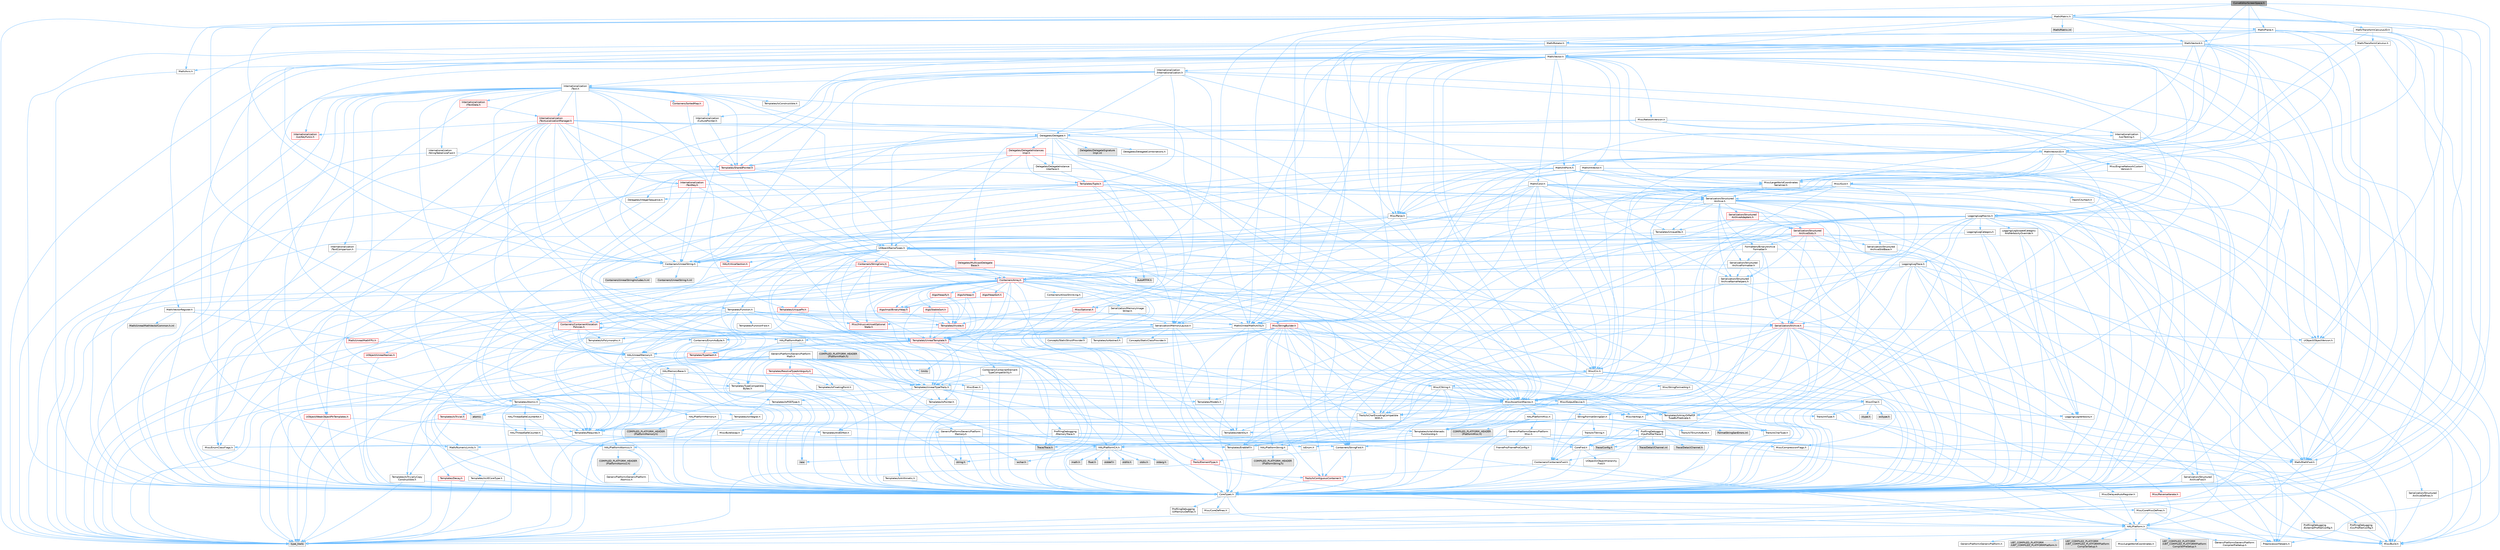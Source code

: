 digraph "CurveEditorScreenSpace.h"
{
 // INTERACTIVE_SVG=YES
 // LATEX_PDF_SIZE
  bgcolor="transparent";
  edge [fontname=Helvetica,fontsize=10,labelfontname=Helvetica,labelfontsize=10];
  node [fontname=Helvetica,fontsize=10,shape=box,height=0.2,width=0.4];
  Node1 [id="Node000001",label="CurveEditorScreenSpace.h",height=0.2,width=0.4,color="gray40", fillcolor="grey60", style="filled", fontcolor="black",tooltip=" "];
  Node1 -> Node2 [id="edge1_Node000001_Node000002",color="steelblue1",style="solid",tooltip=" "];
  Node2 [id="Node000002",label="CoreTypes.h",height=0.2,width=0.4,color="grey40", fillcolor="white", style="filled",URL="$dc/dec/CoreTypes_8h.html",tooltip=" "];
  Node2 -> Node3 [id="edge2_Node000002_Node000003",color="steelblue1",style="solid",tooltip=" "];
  Node3 [id="Node000003",label="HAL/Platform.h",height=0.2,width=0.4,color="grey40", fillcolor="white", style="filled",URL="$d9/dd0/Platform_8h.html",tooltip=" "];
  Node3 -> Node4 [id="edge3_Node000003_Node000004",color="steelblue1",style="solid",tooltip=" "];
  Node4 [id="Node000004",label="Misc/Build.h",height=0.2,width=0.4,color="grey40", fillcolor="white", style="filled",URL="$d3/dbb/Build_8h.html",tooltip=" "];
  Node3 -> Node5 [id="edge4_Node000003_Node000005",color="steelblue1",style="solid",tooltip=" "];
  Node5 [id="Node000005",label="Misc/LargeWorldCoordinates.h",height=0.2,width=0.4,color="grey40", fillcolor="white", style="filled",URL="$d2/dcb/LargeWorldCoordinates_8h.html",tooltip=" "];
  Node3 -> Node6 [id="edge5_Node000003_Node000006",color="steelblue1",style="solid",tooltip=" "];
  Node6 [id="Node000006",label="type_traits",height=0.2,width=0.4,color="grey60", fillcolor="#E0E0E0", style="filled",tooltip=" "];
  Node3 -> Node7 [id="edge6_Node000003_Node000007",color="steelblue1",style="solid",tooltip=" "];
  Node7 [id="Node000007",label="PreprocessorHelpers.h",height=0.2,width=0.4,color="grey40", fillcolor="white", style="filled",URL="$db/ddb/PreprocessorHelpers_8h.html",tooltip=" "];
  Node3 -> Node8 [id="edge7_Node000003_Node000008",color="steelblue1",style="solid",tooltip=" "];
  Node8 [id="Node000008",label="UBT_COMPILED_PLATFORM\l/UBT_COMPILED_PLATFORMPlatform\lCompilerPreSetup.h",height=0.2,width=0.4,color="grey60", fillcolor="#E0E0E0", style="filled",tooltip=" "];
  Node3 -> Node9 [id="edge8_Node000003_Node000009",color="steelblue1",style="solid",tooltip=" "];
  Node9 [id="Node000009",label="GenericPlatform/GenericPlatform\lCompilerPreSetup.h",height=0.2,width=0.4,color="grey40", fillcolor="white", style="filled",URL="$d9/dc8/GenericPlatformCompilerPreSetup_8h.html",tooltip=" "];
  Node3 -> Node10 [id="edge9_Node000003_Node000010",color="steelblue1",style="solid",tooltip=" "];
  Node10 [id="Node000010",label="GenericPlatform/GenericPlatform.h",height=0.2,width=0.4,color="grey40", fillcolor="white", style="filled",URL="$d6/d84/GenericPlatform_8h.html",tooltip=" "];
  Node3 -> Node11 [id="edge10_Node000003_Node000011",color="steelblue1",style="solid",tooltip=" "];
  Node11 [id="Node000011",label="UBT_COMPILED_PLATFORM\l/UBT_COMPILED_PLATFORMPlatform.h",height=0.2,width=0.4,color="grey60", fillcolor="#E0E0E0", style="filled",tooltip=" "];
  Node3 -> Node12 [id="edge11_Node000003_Node000012",color="steelblue1",style="solid",tooltip=" "];
  Node12 [id="Node000012",label="UBT_COMPILED_PLATFORM\l/UBT_COMPILED_PLATFORMPlatform\lCompilerSetup.h",height=0.2,width=0.4,color="grey60", fillcolor="#E0E0E0", style="filled",tooltip=" "];
  Node2 -> Node13 [id="edge12_Node000002_Node000013",color="steelblue1",style="solid",tooltip=" "];
  Node13 [id="Node000013",label="ProfilingDebugging\l/UMemoryDefines.h",height=0.2,width=0.4,color="grey40", fillcolor="white", style="filled",URL="$d2/da2/UMemoryDefines_8h.html",tooltip=" "];
  Node2 -> Node14 [id="edge13_Node000002_Node000014",color="steelblue1",style="solid",tooltip=" "];
  Node14 [id="Node000014",label="Misc/CoreMiscDefines.h",height=0.2,width=0.4,color="grey40", fillcolor="white", style="filled",URL="$da/d38/CoreMiscDefines_8h.html",tooltip=" "];
  Node14 -> Node3 [id="edge14_Node000014_Node000003",color="steelblue1",style="solid",tooltip=" "];
  Node14 -> Node7 [id="edge15_Node000014_Node000007",color="steelblue1",style="solid",tooltip=" "];
  Node2 -> Node15 [id="edge16_Node000002_Node000015",color="steelblue1",style="solid",tooltip=" "];
  Node15 [id="Node000015",label="Misc/CoreDefines.h",height=0.2,width=0.4,color="grey40", fillcolor="white", style="filled",URL="$d3/dd2/CoreDefines_8h.html",tooltip=" "];
  Node1 -> Node16 [id="edge17_Node000001_Node000016",color="steelblue1",style="solid",tooltip=" "];
  Node16 [id="Node000016",label="Math/Matrix.h",height=0.2,width=0.4,color="grey40", fillcolor="white", style="filled",URL="$d3/db1/Matrix_8h.html",tooltip=" "];
  Node16 -> Node2 [id="edge18_Node000016_Node000002",color="steelblue1",style="solid",tooltip=" "];
  Node16 -> Node17 [id="edge19_Node000016_Node000017",color="steelblue1",style="solid",tooltip=" "];
  Node17 [id="Node000017",label="HAL/UnrealMemory.h",height=0.2,width=0.4,color="grey40", fillcolor="white", style="filled",URL="$d9/d96/UnrealMemory_8h.html",tooltip=" "];
  Node17 -> Node2 [id="edge20_Node000017_Node000002",color="steelblue1",style="solid",tooltip=" "];
  Node17 -> Node18 [id="edge21_Node000017_Node000018",color="steelblue1",style="solid",tooltip=" "];
  Node18 [id="Node000018",label="GenericPlatform/GenericPlatform\lMemory.h",height=0.2,width=0.4,color="grey40", fillcolor="white", style="filled",URL="$dd/d22/GenericPlatformMemory_8h.html",tooltip=" "];
  Node18 -> Node19 [id="edge22_Node000018_Node000019",color="steelblue1",style="solid",tooltip=" "];
  Node19 [id="Node000019",label="CoreFwd.h",height=0.2,width=0.4,color="grey40", fillcolor="white", style="filled",URL="$d1/d1e/CoreFwd_8h.html",tooltip=" "];
  Node19 -> Node2 [id="edge23_Node000019_Node000002",color="steelblue1",style="solid",tooltip=" "];
  Node19 -> Node20 [id="edge24_Node000019_Node000020",color="steelblue1",style="solid",tooltip=" "];
  Node20 [id="Node000020",label="Containers/ContainersFwd.h",height=0.2,width=0.4,color="grey40", fillcolor="white", style="filled",URL="$d4/d0a/ContainersFwd_8h.html",tooltip=" "];
  Node20 -> Node3 [id="edge25_Node000020_Node000003",color="steelblue1",style="solid",tooltip=" "];
  Node20 -> Node2 [id="edge26_Node000020_Node000002",color="steelblue1",style="solid",tooltip=" "];
  Node20 -> Node21 [id="edge27_Node000020_Node000021",color="steelblue1",style="solid",tooltip=" "];
  Node21 [id="Node000021",label="Traits/IsContiguousContainer.h",height=0.2,width=0.4,color="red", fillcolor="#FFF0F0", style="filled",URL="$d5/d3c/IsContiguousContainer_8h.html",tooltip=" "];
  Node21 -> Node2 [id="edge28_Node000021_Node000002",color="steelblue1",style="solid",tooltip=" "];
  Node19 -> Node24 [id="edge29_Node000019_Node000024",color="steelblue1",style="solid",tooltip=" "];
  Node24 [id="Node000024",label="Math/MathFwd.h",height=0.2,width=0.4,color="grey40", fillcolor="white", style="filled",URL="$d2/d10/MathFwd_8h.html",tooltip=" "];
  Node24 -> Node3 [id="edge30_Node000024_Node000003",color="steelblue1",style="solid",tooltip=" "];
  Node19 -> Node25 [id="edge31_Node000019_Node000025",color="steelblue1",style="solid",tooltip=" "];
  Node25 [id="Node000025",label="UObject/UObjectHierarchy\lFwd.h",height=0.2,width=0.4,color="grey40", fillcolor="white", style="filled",URL="$d3/d13/UObjectHierarchyFwd_8h.html",tooltip=" "];
  Node18 -> Node2 [id="edge32_Node000018_Node000002",color="steelblue1",style="solid",tooltip=" "];
  Node18 -> Node26 [id="edge33_Node000018_Node000026",color="steelblue1",style="solid",tooltip=" "];
  Node26 [id="Node000026",label="HAL/PlatformString.h",height=0.2,width=0.4,color="grey40", fillcolor="white", style="filled",URL="$db/db5/PlatformString_8h.html",tooltip=" "];
  Node26 -> Node2 [id="edge34_Node000026_Node000002",color="steelblue1",style="solid",tooltip=" "];
  Node26 -> Node27 [id="edge35_Node000026_Node000027",color="steelblue1",style="solid",tooltip=" "];
  Node27 [id="Node000027",label="COMPILED_PLATFORM_HEADER\l(PlatformString.h)",height=0.2,width=0.4,color="grey60", fillcolor="#E0E0E0", style="filled",tooltip=" "];
  Node18 -> Node28 [id="edge36_Node000018_Node000028",color="steelblue1",style="solid",tooltip=" "];
  Node28 [id="Node000028",label="string.h",height=0.2,width=0.4,color="grey60", fillcolor="#E0E0E0", style="filled",tooltip=" "];
  Node18 -> Node29 [id="edge37_Node000018_Node000029",color="steelblue1",style="solid",tooltip=" "];
  Node29 [id="Node000029",label="wchar.h",height=0.2,width=0.4,color="grey60", fillcolor="#E0E0E0", style="filled",tooltip=" "];
  Node17 -> Node30 [id="edge38_Node000017_Node000030",color="steelblue1",style="solid",tooltip=" "];
  Node30 [id="Node000030",label="HAL/MemoryBase.h",height=0.2,width=0.4,color="grey40", fillcolor="white", style="filled",URL="$d6/d9f/MemoryBase_8h.html",tooltip=" "];
  Node30 -> Node2 [id="edge39_Node000030_Node000002",color="steelblue1",style="solid",tooltip=" "];
  Node30 -> Node31 [id="edge40_Node000030_Node000031",color="steelblue1",style="solid",tooltip=" "];
  Node31 [id="Node000031",label="HAL/PlatformAtomics.h",height=0.2,width=0.4,color="grey40", fillcolor="white", style="filled",URL="$d3/d36/PlatformAtomics_8h.html",tooltip=" "];
  Node31 -> Node2 [id="edge41_Node000031_Node000002",color="steelblue1",style="solid",tooltip=" "];
  Node31 -> Node32 [id="edge42_Node000031_Node000032",color="steelblue1",style="solid",tooltip=" "];
  Node32 [id="Node000032",label="GenericPlatform/GenericPlatform\lAtomics.h",height=0.2,width=0.4,color="grey40", fillcolor="white", style="filled",URL="$da/d72/GenericPlatformAtomics_8h.html",tooltip=" "];
  Node32 -> Node2 [id="edge43_Node000032_Node000002",color="steelblue1",style="solid",tooltip=" "];
  Node31 -> Node33 [id="edge44_Node000031_Node000033",color="steelblue1",style="solid",tooltip=" "];
  Node33 [id="Node000033",label="COMPILED_PLATFORM_HEADER\l(PlatformAtomics.h)",height=0.2,width=0.4,color="grey60", fillcolor="#E0E0E0", style="filled",tooltip=" "];
  Node30 -> Node34 [id="edge45_Node000030_Node000034",color="steelblue1",style="solid",tooltip=" "];
  Node34 [id="Node000034",label="HAL/PlatformCrt.h",height=0.2,width=0.4,color="grey40", fillcolor="white", style="filled",URL="$d8/d75/PlatformCrt_8h.html",tooltip=" "];
  Node34 -> Node35 [id="edge46_Node000034_Node000035",color="steelblue1",style="solid",tooltip=" "];
  Node35 [id="Node000035",label="new",height=0.2,width=0.4,color="grey60", fillcolor="#E0E0E0", style="filled",tooltip=" "];
  Node34 -> Node29 [id="edge47_Node000034_Node000029",color="steelblue1",style="solid",tooltip=" "];
  Node34 -> Node36 [id="edge48_Node000034_Node000036",color="steelblue1",style="solid",tooltip=" "];
  Node36 [id="Node000036",label="stddef.h",height=0.2,width=0.4,color="grey60", fillcolor="#E0E0E0", style="filled",tooltip=" "];
  Node34 -> Node37 [id="edge49_Node000034_Node000037",color="steelblue1",style="solid",tooltip=" "];
  Node37 [id="Node000037",label="stdlib.h",height=0.2,width=0.4,color="grey60", fillcolor="#E0E0E0", style="filled",tooltip=" "];
  Node34 -> Node38 [id="edge50_Node000034_Node000038",color="steelblue1",style="solid",tooltip=" "];
  Node38 [id="Node000038",label="stdio.h",height=0.2,width=0.4,color="grey60", fillcolor="#E0E0E0", style="filled",tooltip=" "];
  Node34 -> Node39 [id="edge51_Node000034_Node000039",color="steelblue1",style="solid",tooltip=" "];
  Node39 [id="Node000039",label="stdarg.h",height=0.2,width=0.4,color="grey60", fillcolor="#E0E0E0", style="filled",tooltip=" "];
  Node34 -> Node40 [id="edge52_Node000034_Node000040",color="steelblue1",style="solid",tooltip=" "];
  Node40 [id="Node000040",label="math.h",height=0.2,width=0.4,color="grey60", fillcolor="#E0E0E0", style="filled",tooltip=" "];
  Node34 -> Node41 [id="edge53_Node000034_Node000041",color="steelblue1",style="solid",tooltip=" "];
  Node41 [id="Node000041",label="float.h",height=0.2,width=0.4,color="grey60", fillcolor="#E0E0E0", style="filled",tooltip=" "];
  Node34 -> Node28 [id="edge54_Node000034_Node000028",color="steelblue1",style="solid",tooltip=" "];
  Node30 -> Node42 [id="edge55_Node000030_Node000042",color="steelblue1",style="solid",tooltip=" "];
  Node42 [id="Node000042",label="Misc/Exec.h",height=0.2,width=0.4,color="grey40", fillcolor="white", style="filled",URL="$de/ddb/Exec_8h.html",tooltip=" "];
  Node42 -> Node2 [id="edge56_Node000042_Node000002",color="steelblue1",style="solid",tooltip=" "];
  Node42 -> Node43 [id="edge57_Node000042_Node000043",color="steelblue1",style="solid",tooltip=" "];
  Node43 [id="Node000043",label="Misc/AssertionMacros.h",height=0.2,width=0.4,color="grey40", fillcolor="white", style="filled",URL="$d0/dfa/AssertionMacros_8h.html",tooltip=" "];
  Node43 -> Node2 [id="edge58_Node000043_Node000002",color="steelblue1",style="solid",tooltip=" "];
  Node43 -> Node3 [id="edge59_Node000043_Node000003",color="steelblue1",style="solid",tooltip=" "];
  Node43 -> Node44 [id="edge60_Node000043_Node000044",color="steelblue1",style="solid",tooltip=" "];
  Node44 [id="Node000044",label="HAL/PlatformMisc.h",height=0.2,width=0.4,color="grey40", fillcolor="white", style="filled",URL="$d0/df5/PlatformMisc_8h.html",tooltip=" "];
  Node44 -> Node2 [id="edge61_Node000044_Node000002",color="steelblue1",style="solid",tooltip=" "];
  Node44 -> Node45 [id="edge62_Node000044_Node000045",color="steelblue1",style="solid",tooltip=" "];
  Node45 [id="Node000045",label="GenericPlatform/GenericPlatform\lMisc.h",height=0.2,width=0.4,color="grey40", fillcolor="white", style="filled",URL="$db/d9a/GenericPlatformMisc_8h.html",tooltip=" "];
  Node45 -> Node46 [id="edge63_Node000045_Node000046",color="steelblue1",style="solid",tooltip=" "];
  Node46 [id="Node000046",label="Containers/StringFwd.h",height=0.2,width=0.4,color="grey40", fillcolor="white", style="filled",URL="$df/d37/StringFwd_8h.html",tooltip=" "];
  Node46 -> Node2 [id="edge64_Node000046_Node000002",color="steelblue1",style="solid",tooltip=" "];
  Node46 -> Node47 [id="edge65_Node000046_Node000047",color="steelblue1",style="solid",tooltip=" "];
  Node47 [id="Node000047",label="Traits/ElementType.h",height=0.2,width=0.4,color="red", fillcolor="#FFF0F0", style="filled",URL="$d5/d4f/ElementType_8h.html",tooltip=" "];
  Node47 -> Node3 [id="edge66_Node000047_Node000003",color="steelblue1",style="solid",tooltip=" "];
  Node47 -> Node6 [id="edge67_Node000047_Node000006",color="steelblue1",style="solid",tooltip=" "];
  Node46 -> Node21 [id="edge68_Node000046_Node000021",color="steelblue1",style="solid",tooltip=" "];
  Node45 -> Node19 [id="edge69_Node000045_Node000019",color="steelblue1",style="solid",tooltip=" "];
  Node45 -> Node2 [id="edge70_Node000045_Node000002",color="steelblue1",style="solid",tooltip=" "];
  Node45 -> Node48 [id="edge71_Node000045_Node000048",color="steelblue1",style="solid",tooltip=" "];
  Node48 [id="Node000048",label="FramePro/FrameProConfig.h",height=0.2,width=0.4,color="grey40", fillcolor="white", style="filled",URL="$d7/d90/FrameProConfig_8h.html",tooltip=" "];
  Node45 -> Node34 [id="edge72_Node000045_Node000034",color="steelblue1",style="solid",tooltip=" "];
  Node45 -> Node49 [id="edge73_Node000045_Node000049",color="steelblue1",style="solid",tooltip=" "];
  Node49 [id="Node000049",label="Math/NumericLimits.h",height=0.2,width=0.4,color="grey40", fillcolor="white", style="filled",URL="$df/d1b/NumericLimits_8h.html",tooltip=" "];
  Node49 -> Node2 [id="edge74_Node000049_Node000002",color="steelblue1",style="solid",tooltip=" "];
  Node45 -> Node50 [id="edge75_Node000045_Node000050",color="steelblue1",style="solid",tooltip=" "];
  Node50 [id="Node000050",label="Misc/CompressionFlags.h",height=0.2,width=0.4,color="grey40", fillcolor="white", style="filled",URL="$d9/d76/CompressionFlags_8h.html",tooltip=" "];
  Node45 -> Node51 [id="edge76_Node000045_Node000051",color="steelblue1",style="solid",tooltip=" "];
  Node51 [id="Node000051",label="Misc/EnumClassFlags.h",height=0.2,width=0.4,color="grey40", fillcolor="white", style="filled",URL="$d8/de7/EnumClassFlags_8h.html",tooltip=" "];
  Node45 -> Node52 [id="edge77_Node000045_Node000052",color="steelblue1",style="solid",tooltip=" "];
  Node52 [id="Node000052",label="ProfilingDebugging\l/CsvProfilerConfig.h",height=0.2,width=0.4,color="grey40", fillcolor="white", style="filled",URL="$d3/d88/CsvProfilerConfig_8h.html",tooltip=" "];
  Node52 -> Node4 [id="edge78_Node000052_Node000004",color="steelblue1",style="solid",tooltip=" "];
  Node45 -> Node53 [id="edge79_Node000045_Node000053",color="steelblue1",style="solid",tooltip=" "];
  Node53 [id="Node000053",label="ProfilingDebugging\l/ExternalProfilerConfig.h",height=0.2,width=0.4,color="grey40", fillcolor="white", style="filled",URL="$d3/dbb/ExternalProfilerConfig_8h.html",tooltip=" "];
  Node53 -> Node4 [id="edge80_Node000053_Node000004",color="steelblue1",style="solid",tooltip=" "];
  Node44 -> Node54 [id="edge81_Node000044_Node000054",color="steelblue1",style="solid",tooltip=" "];
  Node54 [id="Node000054",label="COMPILED_PLATFORM_HEADER\l(PlatformMisc.h)",height=0.2,width=0.4,color="grey60", fillcolor="#E0E0E0", style="filled",tooltip=" "];
  Node44 -> Node55 [id="edge82_Node000044_Node000055",color="steelblue1",style="solid",tooltip=" "];
  Node55 [id="Node000055",label="ProfilingDebugging\l/CpuProfilerTrace.h",height=0.2,width=0.4,color="grey40", fillcolor="white", style="filled",URL="$da/dcb/CpuProfilerTrace_8h.html",tooltip=" "];
  Node55 -> Node2 [id="edge83_Node000055_Node000002",color="steelblue1",style="solid",tooltip=" "];
  Node55 -> Node20 [id="edge84_Node000055_Node000020",color="steelblue1",style="solid",tooltip=" "];
  Node55 -> Node31 [id="edge85_Node000055_Node000031",color="steelblue1",style="solid",tooltip=" "];
  Node55 -> Node7 [id="edge86_Node000055_Node000007",color="steelblue1",style="solid",tooltip=" "];
  Node55 -> Node4 [id="edge87_Node000055_Node000004",color="steelblue1",style="solid",tooltip=" "];
  Node55 -> Node56 [id="edge88_Node000055_Node000056",color="steelblue1",style="solid",tooltip=" "];
  Node56 [id="Node000056",label="Trace/Config.h",height=0.2,width=0.4,color="grey60", fillcolor="#E0E0E0", style="filled",tooltip=" "];
  Node55 -> Node57 [id="edge89_Node000055_Node000057",color="steelblue1",style="solid",tooltip=" "];
  Node57 [id="Node000057",label="Trace/Detail/Channel.h",height=0.2,width=0.4,color="grey60", fillcolor="#E0E0E0", style="filled",tooltip=" "];
  Node55 -> Node58 [id="edge90_Node000055_Node000058",color="steelblue1",style="solid",tooltip=" "];
  Node58 [id="Node000058",label="Trace/Detail/Channel.inl",height=0.2,width=0.4,color="grey60", fillcolor="#E0E0E0", style="filled",tooltip=" "];
  Node55 -> Node59 [id="edge91_Node000055_Node000059",color="steelblue1",style="solid",tooltip=" "];
  Node59 [id="Node000059",label="Trace/Trace.h",height=0.2,width=0.4,color="grey60", fillcolor="#E0E0E0", style="filled",tooltip=" "];
  Node43 -> Node7 [id="edge92_Node000043_Node000007",color="steelblue1",style="solid",tooltip=" "];
  Node43 -> Node60 [id="edge93_Node000043_Node000060",color="steelblue1",style="solid",tooltip=" "];
  Node60 [id="Node000060",label="Templates/EnableIf.h",height=0.2,width=0.4,color="grey40", fillcolor="white", style="filled",URL="$d7/d60/EnableIf_8h.html",tooltip=" "];
  Node60 -> Node2 [id="edge94_Node000060_Node000002",color="steelblue1",style="solid",tooltip=" "];
  Node43 -> Node61 [id="edge95_Node000043_Node000061",color="steelblue1",style="solid",tooltip=" "];
  Node61 [id="Node000061",label="Templates/IsArrayOrRefOf\lTypeByPredicate.h",height=0.2,width=0.4,color="grey40", fillcolor="white", style="filled",URL="$d6/da1/IsArrayOrRefOfTypeByPredicate_8h.html",tooltip=" "];
  Node61 -> Node2 [id="edge96_Node000061_Node000002",color="steelblue1",style="solid",tooltip=" "];
  Node43 -> Node62 [id="edge97_Node000043_Node000062",color="steelblue1",style="solid",tooltip=" "];
  Node62 [id="Node000062",label="Templates/IsValidVariadic\lFunctionArg.h",height=0.2,width=0.4,color="grey40", fillcolor="white", style="filled",URL="$d0/dc8/IsValidVariadicFunctionArg_8h.html",tooltip=" "];
  Node62 -> Node2 [id="edge98_Node000062_Node000002",color="steelblue1",style="solid",tooltip=" "];
  Node62 -> Node63 [id="edge99_Node000062_Node000063",color="steelblue1",style="solid",tooltip=" "];
  Node63 [id="Node000063",label="IsEnum.h",height=0.2,width=0.4,color="grey40", fillcolor="white", style="filled",URL="$d4/de5/IsEnum_8h.html",tooltip=" "];
  Node62 -> Node6 [id="edge100_Node000062_Node000006",color="steelblue1",style="solid",tooltip=" "];
  Node43 -> Node64 [id="edge101_Node000043_Node000064",color="steelblue1",style="solid",tooltip=" "];
  Node64 [id="Node000064",label="Traits/IsCharEncodingCompatible\lWith.h",height=0.2,width=0.4,color="grey40", fillcolor="white", style="filled",URL="$df/dd1/IsCharEncodingCompatibleWith_8h.html",tooltip=" "];
  Node64 -> Node6 [id="edge102_Node000064_Node000006",color="steelblue1",style="solid",tooltip=" "];
  Node64 -> Node65 [id="edge103_Node000064_Node000065",color="steelblue1",style="solid",tooltip=" "];
  Node65 [id="Node000065",label="Traits/IsCharType.h",height=0.2,width=0.4,color="grey40", fillcolor="white", style="filled",URL="$db/d51/IsCharType_8h.html",tooltip=" "];
  Node65 -> Node2 [id="edge104_Node000065_Node000002",color="steelblue1",style="solid",tooltip=" "];
  Node43 -> Node66 [id="edge105_Node000043_Node000066",color="steelblue1",style="solid",tooltip=" "];
  Node66 [id="Node000066",label="Misc/VarArgs.h",height=0.2,width=0.4,color="grey40", fillcolor="white", style="filled",URL="$d5/d6f/VarArgs_8h.html",tooltip=" "];
  Node66 -> Node2 [id="edge106_Node000066_Node000002",color="steelblue1",style="solid",tooltip=" "];
  Node43 -> Node67 [id="edge107_Node000043_Node000067",color="steelblue1",style="solid",tooltip=" "];
  Node67 [id="Node000067",label="String/FormatStringSan.h",height=0.2,width=0.4,color="grey40", fillcolor="white", style="filled",URL="$d3/d8b/FormatStringSan_8h.html",tooltip=" "];
  Node67 -> Node6 [id="edge108_Node000067_Node000006",color="steelblue1",style="solid",tooltip=" "];
  Node67 -> Node2 [id="edge109_Node000067_Node000002",color="steelblue1",style="solid",tooltip=" "];
  Node67 -> Node68 [id="edge110_Node000067_Node000068",color="steelblue1",style="solid",tooltip=" "];
  Node68 [id="Node000068",label="Templates/Requires.h",height=0.2,width=0.4,color="grey40", fillcolor="white", style="filled",URL="$dc/d96/Requires_8h.html",tooltip=" "];
  Node68 -> Node60 [id="edge111_Node000068_Node000060",color="steelblue1",style="solid",tooltip=" "];
  Node68 -> Node6 [id="edge112_Node000068_Node000006",color="steelblue1",style="solid",tooltip=" "];
  Node67 -> Node69 [id="edge113_Node000067_Node000069",color="steelblue1",style="solid",tooltip=" "];
  Node69 [id="Node000069",label="Templates/Identity.h",height=0.2,width=0.4,color="grey40", fillcolor="white", style="filled",URL="$d0/dd5/Identity_8h.html",tooltip=" "];
  Node67 -> Node62 [id="edge114_Node000067_Node000062",color="steelblue1",style="solid",tooltip=" "];
  Node67 -> Node65 [id="edge115_Node000067_Node000065",color="steelblue1",style="solid",tooltip=" "];
  Node67 -> Node70 [id="edge116_Node000067_Node000070",color="steelblue1",style="solid",tooltip=" "];
  Node70 [id="Node000070",label="Traits/IsTEnumAsByte.h",height=0.2,width=0.4,color="grey40", fillcolor="white", style="filled",URL="$d1/de6/IsTEnumAsByte_8h.html",tooltip=" "];
  Node67 -> Node71 [id="edge117_Node000067_Node000071",color="steelblue1",style="solid",tooltip=" "];
  Node71 [id="Node000071",label="Traits/IsTString.h",height=0.2,width=0.4,color="grey40", fillcolor="white", style="filled",URL="$d0/df8/IsTString_8h.html",tooltip=" "];
  Node71 -> Node20 [id="edge118_Node000071_Node000020",color="steelblue1",style="solid",tooltip=" "];
  Node67 -> Node20 [id="edge119_Node000067_Node000020",color="steelblue1",style="solid",tooltip=" "];
  Node67 -> Node72 [id="edge120_Node000067_Node000072",color="steelblue1",style="solid",tooltip=" "];
  Node72 [id="Node000072",label="FormatStringSanErrors.inl",height=0.2,width=0.4,color="grey60", fillcolor="#E0E0E0", style="filled",tooltip=" "];
  Node43 -> Node73 [id="edge121_Node000043_Node000073",color="steelblue1",style="solid",tooltip=" "];
  Node73 [id="Node000073",label="atomic",height=0.2,width=0.4,color="grey60", fillcolor="#E0E0E0", style="filled",tooltip=" "];
  Node30 -> Node74 [id="edge122_Node000030_Node000074",color="steelblue1",style="solid",tooltip=" "];
  Node74 [id="Node000074",label="Misc/OutputDevice.h",height=0.2,width=0.4,color="grey40", fillcolor="white", style="filled",URL="$d7/d32/OutputDevice_8h.html",tooltip=" "];
  Node74 -> Node19 [id="edge123_Node000074_Node000019",color="steelblue1",style="solid",tooltip=" "];
  Node74 -> Node2 [id="edge124_Node000074_Node000002",color="steelblue1",style="solid",tooltip=" "];
  Node74 -> Node75 [id="edge125_Node000074_Node000075",color="steelblue1",style="solid",tooltip=" "];
  Node75 [id="Node000075",label="Logging/LogVerbosity.h",height=0.2,width=0.4,color="grey40", fillcolor="white", style="filled",URL="$d2/d8f/LogVerbosity_8h.html",tooltip=" "];
  Node75 -> Node2 [id="edge126_Node000075_Node000002",color="steelblue1",style="solid",tooltip=" "];
  Node74 -> Node66 [id="edge127_Node000074_Node000066",color="steelblue1",style="solid",tooltip=" "];
  Node74 -> Node61 [id="edge128_Node000074_Node000061",color="steelblue1",style="solid",tooltip=" "];
  Node74 -> Node62 [id="edge129_Node000074_Node000062",color="steelblue1",style="solid",tooltip=" "];
  Node74 -> Node64 [id="edge130_Node000074_Node000064",color="steelblue1",style="solid",tooltip=" "];
  Node30 -> Node76 [id="edge131_Node000030_Node000076",color="steelblue1",style="solid",tooltip=" "];
  Node76 [id="Node000076",label="Templates/Atomic.h",height=0.2,width=0.4,color="grey40", fillcolor="white", style="filled",URL="$d3/d91/Atomic_8h.html",tooltip=" "];
  Node76 -> Node77 [id="edge132_Node000076_Node000077",color="steelblue1",style="solid",tooltip=" "];
  Node77 [id="Node000077",label="HAL/ThreadSafeCounter.h",height=0.2,width=0.4,color="grey40", fillcolor="white", style="filled",URL="$dc/dc9/ThreadSafeCounter_8h.html",tooltip=" "];
  Node77 -> Node2 [id="edge133_Node000077_Node000002",color="steelblue1",style="solid",tooltip=" "];
  Node77 -> Node31 [id="edge134_Node000077_Node000031",color="steelblue1",style="solid",tooltip=" "];
  Node76 -> Node78 [id="edge135_Node000076_Node000078",color="steelblue1",style="solid",tooltip=" "];
  Node78 [id="Node000078",label="HAL/ThreadSafeCounter64.h",height=0.2,width=0.4,color="grey40", fillcolor="white", style="filled",URL="$d0/d12/ThreadSafeCounter64_8h.html",tooltip=" "];
  Node78 -> Node2 [id="edge136_Node000078_Node000002",color="steelblue1",style="solid",tooltip=" "];
  Node78 -> Node77 [id="edge137_Node000078_Node000077",color="steelblue1",style="solid",tooltip=" "];
  Node76 -> Node79 [id="edge138_Node000076_Node000079",color="steelblue1",style="solid",tooltip=" "];
  Node79 [id="Node000079",label="Templates/IsIntegral.h",height=0.2,width=0.4,color="grey40", fillcolor="white", style="filled",URL="$da/d64/IsIntegral_8h.html",tooltip=" "];
  Node79 -> Node2 [id="edge139_Node000079_Node000002",color="steelblue1",style="solid",tooltip=" "];
  Node76 -> Node80 [id="edge140_Node000076_Node000080",color="steelblue1",style="solid",tooltip=" "];
  Node80 [id="Node000080",label="Templates/IsTrivial.h",height=0.2,width=0.4,color="red", fillcolor="#FFF0F0", style="filled",URL="$da/d4c/IsTrivial_8h.html",tooltip=" "];
  Node80 -> Node81 [id="edge141_Node000080_Node000081",color="steelblue1",style="solid",tooltip=" "];
  Node81 [id="Node000081",label="Templates/AndOrNot.h",height=0.2,width=0.4,color="grey40", fillcolor="white", style="filled",URL="$db/d0a/AndOrNot_8h.html",tooltip=" "];
  Node81 -> Node2 [id="edge142_Node000081_Node000002",color="steelblue1",style="solid",tooltip=" "];
  Node80 -> Node82 [id="edge143_Node000080_Node000082",color="steelblue1",style="solid",tooltip=" "];
  Node82 [id="Node000082",label="Templates/IsTriviallyCopy\lConstructible.h",height=0.2,width=0.4,color="grey40", fillcolor="white", style="filled",URL="$d3/d78/IsTriviallyCopyConstructible_8h.html",tooltip=" "];
  Node82 -> Node2 [id="edge144_Node000082_Node000002",color="steelblue1",style="solid",tooltip=" "];
  Node82 -> Node6 [id="edge145_Node000082_Node000006",color="steelblue1",style="solid",tooltip=" "];
  Node80 -> Node6 [id="edge146_Node000080_Node000006",color="steelblue1",style="solid",tooltip=" "];
  Node76 -> Node84 [id="edge147_Node000076_Node000084",color="steelblue1",style="solid",tooltip=" "];
  Node84 [id="Node000084",label="Traits/IntType.h",height=0.2,width=0.4,color="grey40", fillcolor="white", style="filled",URL="$d7/deb/IntType_8h.html",tooltip=" "];
  Node84 -> Node3 [id="edge148_Node000084_Node000003",color="steelblue1",style="solid",tooltip=" "];
  Node76 -> Node73 [id="edge149_Node000076_Node000073",color="steelblue1",style="solid",tooltip=" "];
  Node17 -> Node85 [id="edge150_Node000017_Node000085",color="steelblue1",style="solid",tooltip=" "];
  Node85 [id="Node000085",label="HAL/PlatformMemory.h",height=0.2,width=0.4,color="grey40", fillcolor="white", style="filled",URL="$de/d68/PlatformMemory_8h.html",tooltip=" "];
  Node85 -> Node2 [id="edge151_Node000085_Node000002",color="steelblue1",style="solid",tooltip=" "];
  Node85 -> Node18 [id="edge152_Node000085_Node000018",color="steelblue1",style="solid",tooltip=" "];
  Node85 -> Node86 [id="edge153_Node000085_Node000086",color="steelblue1",style="solid",tooltip=" "];
  Node86 [id="Node000086",label="COMPILED_PLATFORM_HEADER\l(PlatformMemory.h)",height=0.2,width=0.4,color="grey60", fillcolor="#E0E0E0", style="filled",tooltip=" "];
  Node17 -> Node87 [id="edge154_Node000017_Node000087",color="steelblue1",style="solid",tooltip=" "];
  Node87 [id="Node000087",label="ProfilingDebugging\l/MemoryTrace.h",height=0.2,width=0.4,color="grey40", fillcolor="white", style="filled",URL="$da/dd7/MemoryTrace_8h.html",tooltip=" "];
  Node87 -> Node3 [id="edge155_Node000087_Node000003",color="steelblue1",style="solid",tooltip=" "];
  Node87 -> Node51 [id="edge156_Node000087_Node000051",color="steelblue1",style="solid",tooltip=" "];
  Node87 -> Node56 [id="edge157_Node000087_Node000056",color="steelblue1",style="solid",tooltip=" "];
  Node87 -> Node59 [id="edge158_Node000087_Node000059",color="steelblue1",style="solid",tooltip=" "];
  Node17 -> Node88 [id="edge159_Node000017_Node000088",color="steelblue1",style="solid",tooltip=" "];
  Node88 [id="Node000088",label="Templates/IsPointer.h",height=0.2,width=0.4,color="grey40", fillcolor="white", style="filled",URL="$d7/d05/IsPointer_8h.html",tooltip=" "];
  Node88 -> Node2 [id="edge160_Node000088_Node000002",color="steelblue1",style="solid",tooltip=" "];
  Node16 -> Node89 [id="edge161_Node000016_Node000089",color="steelblue1",style="solid",tooltip=" "];
  Node89 [id="Node000089",label="Math/UnrealMathUtility.h",height=0.2,width=0.4,color="grey40", fillcolor="white", style="filled",URL="$db/db8/UnrealMathUtility_8h.html",tooltip=" "];
  Node89 -> Node2 [id="edge162_Node000089_Node000002",color="steelblue1",style="solid",tooltip=" "];
  Node89 -> Node43 [id="edge163_Node000089_Node000043",color="steelblue1",style="solid",tooltip=" "];
  Node89 -> Node90 [id="edge164_Node000089_Node000090",color="steelblue1",style="solid",tooltip=" "];
  Node90 [id="Node000090",label="HAL/PlatformMath.h",height=0.2,width=0.4,color="grey40", fillcolor="white", style="filled",URL="$dc/d53/PlatformMath_8h.html",tooltip=" "];
  Node90 -> Node2 [id="edge165_Node000090_Node000002",color="steelblue1",style="solid",tooltip=" "];
  Node90 -> Node91 [id="edge166_Node000090_Node000091",color="steelblue1",style="solid",tooltip=" "];
  Node91 [id="Node000091",label="GenericPlatform/GenericPlatform\lMath.h",height=0.2,width=0.4,color="grey40", fillcolor="white", style="filled",URL="$d5/d79/GenericPlatformMath_8h.html",tooltip=" "];
  Node91 -> Node2 [id="edge167_Node000091_Node000002",color="steelblue1",style="solid",tooltip=" "];
  Node91 -> Node20 [id="edge168_Node000091_Node000020",color="steelblue1",style="solid",tooltip=" "];
  Node91 -> Node34 [id="edge169_Node000091_Node000034",color="steelblue1",style="solid",tooltip=" "];
  Node91 -> Node81 [id="edge170_Node000091_Node000081",color="steelblue1",style="solid",tooltip=" "];
  Node91 -> Node92 [id="edge171_Node000091_Node000092",color="steelblue1",style="solid",tooltip=" "];
  Node92 [id="Node000092",label="Templates/Decay.h",height=0.2,width=0.4,color="red", fillcolor="#FFF0F0", style="filled",URL="$dd/d0f/Decay_8h.html",tooltip=" "];
  Node92 -> Node2 [id="edge172_Node000092_Node000002",color="steelblue1",style="solid",tooltip=" "];
  Node92 -> Node6 [id="edge173_Node000092_Node000006",color="steelblue1",style="solid",tooltip=" "];
  Node91 -> Node94 [id="edge174_Node000091_Node000094",color="steelblue1",style="solid",tooltip=" "];
  Node94 [id="Node000094",label="Templates/IsFloatingPoint.h",height=0.2,width=0.4,color="grey40", fillcolor="white", style="filled",URL="$d3/d11/IsFloatingPoint_8h.html",tooltip=" "];
  Node94 -> Node2 [id="edge175_Node000094_Node000002",color="steelblue1",style="solid",tooltip=" "];
  Node91 -> Node95 [id="edge176_Node000091_Node000095",color="steelblue1",style="solid",tooltip=" "];
  Node95 [id="Node000095",label="Templates/UnrealTypeTraits.h",height=0.2,width=0.4,color="grey40", fillcolor="white", style="filled",URL="$d2/d2d/UnrealTypeTraits_8h.html",tooltip=" "];
  Node95 -> Node2 [id="edge177_Node000095_Node000002",color="steelblue1",style="solid",tooltip=" "];
  Node95 -> Node88 [id="edge178_Node000095_Node000088",color="steelblue1",style="solid",tooltip=" "];
  Node95 -> Node43 [id="edge179_Node000095_Node000043",color="steelblue1",style="solid",tooltip=" "];
  Node95 -> Node81 [id="edge180_Node000095_Node000081",color="steelblue1",style="solid",tooltip=" "];
  Node95 -> Node60 [id="edge181_Node000095_Node000060",color="steelblue1",style="solid",tooltip=" "];
  Node95 -> Node96 [id="edge182_Node000095_Node000096",color="steelblue1",style="solid",tooltip=" "];
  Node96 [id="Node000096",label="Templates/IsArithmetic.h",height=0.2,width=0.4,color="grey40", fillcolor="white", style="filled",URL="$d2/d5d/IsArithmetic_8h.html",tooltip=" "];
  Node96 -> Node2 [id="edge183_Node000096_Node000002",color="steelblue1",style="solid",tooltip=" "];
  Node95 -> Node63 [id="edge184_Node000095_Node000063",color="steelblue1",style="solid",tooltip=" "];
  Node95 -> Node97 [id="edge185_Node000095_Node000097",color="steelblue1",style="solid",tooltip=" "];
  Node97 [id="Node000097",label="Templates/Models.h",height=0.2,width=0.4,color="grey40", fillcolor="white", style="filled",URL="$d3/d0c/Models_8h.html",tooltip=" "];
  Node97 -> Node69 [id="edge186_Node000097_Node000069",color="steelblue1",style="solid",tooltip=" "];
  Node95 -> Node98 [id="edge187_Node000095_Node000098",color="steelblue1",style="solid",tooltip=" "];
  Node98 [id="Node000098",label="Templates/IsPODType.h",height=0.2,width=0.4,color="grey40", fillcolor="white", style="filled",URL="$d7/db1/IsPODType_8h.html",tooltip=" "];
  Node98 -> Node2 [id="edge188_Node000098_Node000002",color="steelblue1",style="solid",tooltip=" "];
  Node95 -> Node99 [id="edge189_Node000095_Node000099",color="steelblue1",style="solid",tooltip=" "];
  Node99 [id="Node000099",label="Templates/IsUECoreType.h",height=0.2,width=0.4,color="grey40", fillcolor="white", style="filled",URL="$d1/db8/IsUECoreType_8h.html",tooltip=" "];
  Node99 -> Node2 [id="edge190_Node000099_Node000002",color="steelblue1",style="solid",tooltip=" "];
  Node99 -> Node6 [id="edge191_Node000099_Node000006",color="steelblue1",style="solid",tooltip=" "];
  Node95 -> Node82 [id="edge192_Node000095_Node000082",color="steelblue1",style="solid",tooltip=" "];
  Node91 -> Node68 [id="edge193_Node000091_Node000068",color="steelblue1",style="solid",tooltip=" "];
  Node91 -> Node100 [id="edge194_Node000091_Node000100",color="steelblue1",style="solid",tooltip=" "];
  Node100 [id="Node000100",label="Templates/ResolveTypeAmbiguity.h",height=0.2,width=0.4,color="red", fillcolor="#FFF0F0", style="filled",URL="$df/d1f/ResolveTypeAmbiguity_8h.html",tooltip=" "];
  Node100 -> Node2 [id="edge195_Node000100_Node000002",color="steelblue1",style="solid",tooltip=" "];
  Node100 -> Node94 [id="edge196_Node000100_Node000094",color="steelblue1",style="solid",tooltip=" "];
  Node100 -> Node95 [id="edge197_Node000100_Node000095",color="steelblue1",style="solid",tooltip=" "];
  Node100 -> Node79 [id="edge198_Node000100_Node000079",color="steelblue1",style="solid",tooltip=" "];
  Node100 -> Node68 [id="edge199_Node000100_Node000068",color="steelblue1",style="solid",tooltip=" "];
  Node91 -> Node102 [id="edge200_Node000091_Node000102",color="steelblue1",style="solid",tooltip=" "];
  Node102 [id="Node000102",label="Templates/TypeCompatible\lBytes.h",height=0.2,width=0.4,color="grey40", fillcolor="white", style="filled",URL="$df/d0a/TypeCompatibleBytes_8h.html",tooltip=" "];
  Node102 -> Node2 [id="edge201_Node000102_Node000002",color="steelblue1",style="solid",tooltip=" "];
  Node102 -> Node28 [id="edge202_Node000102_Node000028",color="steelblue1",style="solid",tooltip=" "];
  Node102 -> Node35 [id="edge203_Node000102_Node000035",color="steelblue1",style="solid",tooltip=" "];
  Node102 -> Node6 [id="edge204_Node000102_Node000006",color="steelblue1",style="solid",tooltip=" "];
  Node91 -> Node103 [id="edge205_Node000091_Node000103",color="steelblue1",style="solid",tooltip=" "];
  Node103 [id="Node000103",label="limits",height=0.2,width=0.4,color="grey60", fillcolor="#E0E0E0", style="filled",tooltip=" "];
  Node91 -> Node6 [id="edge206_Node000091_Node000006",color="steelblue1",style="solid",tooltip=" "];
  Node90 -> Node104 [id="edge207_Node000090_Node000104",color="steelblue1",style="solid",tooltip=" "];
  Node104 [id="Node000104",label="COMPILED_PLATFORM_HEADER\l(PlatformMath.h)",height=0.2,width=0.4,color="grey60", fillcolor="#E0E0E0", style="filled",tooltip=" "];
  Node89 -> Node24 [id="edge208_Node000089_Node000024",color="steelblue1",style="solid",tooltip=" "];
  Node89 -> Node69 [id="edge209_Node000089_Node000069",color="steelblue1",style="solid",tooltip=" "];
  Node89 -> Node68 [id="edge210_Node000089_Node000068",color="steelblue1",style="solid",tooltip=" "];
  Node16 -> Node105 [id="edge211_Node000016_Node000105",color="steelblue1",style="solid",tooltip=" "];
  Node105 [id="Node000105",label="Containers/UnrealString.h",height=0.2,width=0.4,color="grey40", fillcolor="white", style="filled",URL="$d5/dba/UnrealString_8h.html",tooltip=" "];
  Node105 -> Node106 [id="edge212_Node000105_Node000106",color="steelblue1",style="solid",tooltip=" "];
  Node106 [id="Node000106",label="Containers/UnrealStringIncludes.h.inl",height=0.2,width=0.4,color="grey60", fillcolor="#E0E0E0", style="filled",tooltip=" "];
  Node105 -> Node107 [id="edge213_Node000105_Node000107",color="steelblue1",style="solid",tooltip=" "];
  Node107 [id="Node000107",label="Containers/UnrealString.h.inl",height=0.2,width=0.4,color="grey60", fillcolor="#E0E0E0", style="filled",tooltip=" "];
  Node105 -> Node108 [id="edge214_Node000105_Node000108",color="steelblue1",style="solid",tooltip=" "];
  Node108 [id="Node000108",label="Misc/StringFormatArg.h",height=0.2,width=0.4,color="grey40", fillcolor="white", style="filled",URL="$d2/d16/StringFormatArg_8h.html",tooltip=" "];
  Node108 -> Node20 [id="edge215_Node000108_Node000020",color="steelblue1",style="solid",tooltip=" "];
  Node16 -> Node24 [id="edge216_Node000016_Node000024",color="steelblue1",style="solid",tooltip=" "];
  Node16 -> Node109 [id="edge217_Node000016_Node000109",color="steelblue1",style="solid",tooltip=" "];
  Node109 [id="Node000109",label="Math/Vector.h",height=0.2,width=0.4,color="grey40", fillcolor="white", style="filled",URL="$d6/dbe/Vector_8h.html",tooltip=" "];
  Node109 -> Node2 [id="edge218_Node000109_Node000002",color="steelblue1",style="solid",tooltip=" "];
  Node109 -> Node43 [id="edge219_Node000109_Node000043",color="steelblue1",style="solid",tooltip=" "];
  Node109 -> Node24 [id="edge220_Node000109_Node000024",color="steelblue1",style="solid",tooltip=" "];
  Node109 -> Node49 [id="edge221_Node000109_Node000049",color="steelblue1",style="solid",tooltip=" "];
  Node109 -> Node110 [id="edge222_Node000109_Node000110",color="steelblue1",style="solid",tooltip=" "];
  Node110 [id="Node000110",label="Misc/Crc.h",height=0.2,width=0.4,color="grey40", fillcolor="white", style="filled",URL="$d4/dd2/Crc_8h.html",tooltip=" "];
  Node110 -> Node2 [id="edge223_Node000110_Node000002",color="steelblue1",style="solid",tooltip=" "];
  Node110 -> Node26 [id="edge224_Node000110_Node000026",color="steelblue1",style="solid",tooltip=" "];
  Node110 -> Node43 [id="edge225_Node000110_Node000043",color="steelblue1",style="solid",tooltip=" "];
  Node110 -> Node111 [id="edge226_Node000110_Node000111",color="steelblue1",style="solid",tooltip=" "];
  Node111 [id="Node000111",label="Misc/CString.h",height=0.2,width=0.4,color="grey40", fillcolor="white", style="filled",URL="$d2/d49/CString_8h.html",tooltip=" "];
  Node111 -> Node2 [id="edge227_Node000111_Node000002",color="steelblue1",style="solid",tooltip=" "];
  Node111 -> Node34 [id="edge228_Node000111_Node000034",color="steelblue1",style="solid",tooltip=" "];
  Node111 -> Node26 [id="edge229_Node000111_Node000026",color="steelblue1",style="solid",tooltip=" "];
  Node111 -> Node43 [id="edge230_Node000111_Node000043",color="steelblue1",style="solid",tooltip=" "];
  Node111 -> Node112 [id="edge231_Node000111_Node000112",color="steelblue1",style="solid",tooltip=" "];
  Node112 [id="Node000112",label="Misc/Char.h",height=0.2,width=0.4,color="grey40", fillcolor="white", style="filled",URL="$d0/d58/Char_8h.html",tooltip=" "];
  Node112 -> Node2 [id="edge232_Node000112_Node000002",color="steelblue1",style="solid",tooltip=" "];
  Node112 -> Node84 [id="edge233_Node000112_Node000084",color="steelblue1",style="solid",tooltip=" "];
  Node112 -> Node113 [id="edge234_Node000112_Node000113",color="steelblue1",style="solid",tooltip=" "];
  Node113 [id="Node000113",label="ctype.h",height=0.2,width=0.4,color="grey60", fillcolor="#E0E0E0", style="filled",tooltip=" "];
  Node112 -> Node114 [id="edge235_Node000112_Node000114",color="steelblue1",style="solid",tooltip=" "];
  Node114 [id="Node000114",label="wctype.h",height=0.2,width=0.4,color="grey60", fillcolor="#E0E0E0", style="filled",tooltip=" "];
  Node112 -> Node6 [id="edge236_Node000112_Node000006",color="steelblue1",style="solid",tooltip=" "];
  Node111 -> Node66 [id="edge237_Node000111_Node000066",color="steelblue1",style="solid",tooltip=" "];
  Node111 -> Node61 [id="edge238_Node000111_Node000061",color="steelblue1",style="solid",tooltip=" "];
  Node111 -> Node62 [id="edge239_Node000111_Node000062",color="steelblue1",style="solid",tooltip=" "];
  Node111 -> Node64 [id="edge240_Node000111_Node000064",color="steelblue1",style="solid",tooltip=" "];
  Node110 -> Node112 [id="edge241_Node000110_Node000112",color="steelblue1",style="solid",tooltip=" "];
  Node110 -> Node95 [id="edge242_Node000110_Node000095",color="steelblue1",style="solid",tooltip=" "];
  Node110 -> Node65 [id="edge243_Node000110_Node000065",color="steelblue1",style="solid",tooltip=" "];
  Node109 -> Node89 [id="edge244_Node000109_Node000089",color="steelblue1",style="solid",tooltip=" "];
  Node109 -> Node105 [id="edge245_Node000109_Node000105",color="steelblue1",style="solid",tooltip=" "];
  Node109 -> Node115 [id="edge246_Node000109_Node000115",color="steelblue1",style="solid",tooltip=" "];
  Node115 [id="Node000115",label="Misc/Parse.h",height=0.2,width=0.4,color="grey40", fillcolor="white", style="filled",URL="$dc/d71/Parse_8h.html",tooltip=" "];
  Node115 -> Node46 [id="edge247_Node000115_Node000046",color="steelblue1",style="solid",tooltip=" "];
  Node115 -> Node105 [id="edge248_Node000115_Node000105",color="steelblue1",style="solid",tooltip=" "];
  Node115 -> Node2 [id="edge249_Node000115_Node000002",color="steelblue1",style="solid",tooltip=" "];
  Node115 -> Node34 [id="edge250_Node000115_Node000034",color="steelblue1",style="solid",tooltip=" "];
  Node115 -> Node4 [id="edge251_Node000115_Node000004",color="steelblue1",style="solid",tooltip=" "];
  Node115 -> Node51 [id="edge252_Node000115_Node000051",color="steelblue1",style="solid",tooltip=" "];
  Node115 -> Node116 [id="edge253_Node000115_Node000116",color="steelblue1",style="solid",tooltip=" "];
  Node116 [id="Node000116",label="Templates/Function.h",height=0.2,width=0.4,color="grey40", fillcolor="white", style="filled",URL="$df/df5/Function_8h.html",tooltip=" "];
  Node116 -> Node2 [id="edge254_Node000116_Node000002",color="steelblue1",style="solid",tooltip=" "];
  Node116 -> Node43 [id="edge255_Node000116_Node000043",color="steelblue1",style="solid",tooltip=" "];
  Node116 -> Node117 [id="edge256_Node000116_Node000117",color="steelblue1",style="solid",tooltip=" "];
  Node117 [id="Node000117",label="Misc/IntrusiveUnsetOptional\lState.h",height=0.2,width=0.4,color="red", fillcolor="#FFF0F0", style="filled",URL="$d2/d0a/IntrusiveUnsetOptionalState_8h.html",tooltip=" "];
  Node116 -> Node17 [id="edge257_Node000116_Node000017",color="steelblue1",style="solid",tooltip=" "];
  Node116 -> Node119 [id="edge258_Node000116_Node000119",color="steelblue1",style="solid",tooltip=" "];
  Node119 [id="Node000119",label="Templates/FunctionFwd.h",height=0.2,width=0.4,color="grey40", fillcolor="white", style="filled",URL="$d6/d54/FunctionFwd_8h.html",tooltip=" "];
  Node116 -> Node95 [id="edge259_Node000116_Node000095",color="steelblue1",style="solid",tooltip=" "];
  Node116 -> Node120 [id="edge260_Node000116_Node000120",color="steelblue1",style="solid",tooltip=" "];
  Node120 [id="Node000120",label="Templates/Invoke.h",height=0.2,width=0.4,color="red", fillcolor="#FFF0F0", style="filled",URL="$d7/deb/Invoke_8h.html",tooltip=" "];
  Node120 -> Node2 [id="edge261_Node000120_Node000002",color="steelblue1",style="solid",tooltip=" "];
  Node120 -> Node122 [id="edge262_Node000120_Node000122",color="steelblue1",style="solid",tooltip=" "];
  Node122 [id="Node000122",label="Templates/UnrealTemplate.h",height=0.2,width=0.4,color="red", fillcolor="#FFF0F0", style="filled",URL="$d4/d24/UnrealTemplate_8h.html",tooltip=" "];
  Node122 -> Node2 [id="edge263_Node000122_Node000002",color="steelblue1",style="solid",tooltip=" "];
  Node122 -> Node88 [id="edge264_Node000122_Node000088",color="steelblue1",style="solid",tooltip=" "];
  Node122 -> Node17 [id="edge265_Node000122_Node000017",color="steelblue1",style="solid",tooltip=" "];
  Node122 -> Node95 [id="edge266_Node000122_Node000095",color="steelblue1",style="solid",tooltip=" "];
  Node122 -> Node68 [id="edge267_Node000122_Node000068",color="steelblue1",style="solid",tooltip=" "];
  Node122 -> Node102 [id="edge268_Node000122_Node000102",color="steelblue1",style="solid",tooltip=" "];
  Node122 -> Node69 [id="edge269_Node000122_Node000069",color="steelblue1",style="solid",tooltip=" "];
  Node122 -> Node21 [id="edge270_Node000122_Node000021",color="steelblue1",style="solid",tooltip=" "];
  Node122 -> Node6 [id="edge271_Node000122_Node000006",color="steelblue1",style="solid",tooltip=" "];
  Node120 -> Node6 [id="edge272_Node000120_Node000006",color="steelblue1",style="solid",tooltip=" "];
  Node116 -> Node122 [id="edge273_Node000116_Node000122",color="steelblue1",style="solid",tooltip=" "];
  Node116 -> Node68 [id="edge274_Node000116_Node000068",color="steelblue1",style="solid",tooltip=" "];
  Node116 -> Node89 [id="edge275_Node000116_Node000089",color="steelblue1",style="solid",tooltip=" "];
  Node116 -> Node35 [id="edge276_Node000116_Node000035",color="steelblue1",style="solid",tooltip=" "];
  Node116 -> Node6 [id="edge277_Node000116_Node000006",color="steelblue1",style="solid",tooltip=" "];
  Node109 -> Node126 [id="edge278_Node000109_Node000126",color="steelblue1",style="solid",tooltip=" "];
  Node126 [id="Node000126",label="Misc/LargeWorldCoordinates\lSerializer.h",height=0.2,width=0.4,color="grey40", fillcolor="white", style="filled",URL="$d7/df9/LargeWorldCoordinatesSerializer_8h.html",tooltip=" "];
  Node126 -> Node127 [id="edge279_Node000126_Node000127",color="steelblue1",style="solid",tooltip=" "];
  Node127 [id="Node000127",label="UObject/NameTypes.h",height=0.2,width=0.4,color="grey40", fillcolor="white", style="filled",URL="$d6/d35/NameTypes_8h.html",tooltip=" "];
  Node127 -> Node2 [id="edge280_Node000127_Node000002",color="steelblue1",style="solid",tooltip=" "];
  Node127 -> Node43 [id="edge281_Node000127_Node000043",color="steelblue1",style="solid",tooltip=" "];
  Node127 -> Node17 [id="edge282_Node000127_Node000017",color="steelblue1",style="solid",tooltip=" "];
  Node127 -> Node95 [id="edge283_Node000127_Node000095",color="steelblue1",style="solid",tooltip=" "];
  Node127 -> Node122 [id="edge284_Node000127_Node000122",color="steelblue1",style="solid",tooltip=" "];
  Node127 -> Node105 [id="edge285_Node000127_Node000105",color="steelblue1",style="solid",tooltip=" "];
  Node127 -> Node128 [id="edge286_Node000127_Node000128",color="steelblue1",style="solid",tooltip=" "];
  Node128 [id="Node000128",label="HAL/CriticalSection.h",height=0.2,width=0.4,color="red", fillcolor="#FFF0F0", style="filled",URL="$d6/d90/CriticalSection_8h.html",tooltip=" "];
  Node127 -> Node131 [id="edge287_Node000127_Node000131",color="steelblue1",style="solid",tooltip=" "];
  Node131 [id="Node000131",label="Containers/StringConv.h",height=0.2,width=0.4,color="red", fillcolor="#FFF0F0", style="filled",URL="$d3/ddf/StringConv_8h.html",tooltip=" "];
  Node131 -> Node2 [id="edge288_Node000131_Node000002",color="steelblue1",style="solid",tooltip=" "];
  Node131 -> Node43 [id="edge289_Node000131_Node000043",color="steelblue1",style="solid",tooltip=" "];
  Node131 -> Node132 [id="edge290_Node000131_Node000132",color="steelblue1",style="solid",tooltip=" "];
  Node132 [id="Node000132",label="Containers/ContainerAllocation\lPolicies.h",height=0.2,width=0.4,color="red", fillcolor="#FFF0F0", style="filled",URL="$d7/dff/ContainerAllocationPolicies_8h.html",tooltip=" "];
  Node132 -> Node2 [id="edge291_Node000132_Node000002",color="steelblue1",style="solid",tooltip=" "];
  Node132 -> Node132 [id="edge292_Node000132_Node000132",color="steelblue1",style="solid",tooltip=" "];
  Node132 -> Node90 [id="edge293_Node000132_Node000090",color="steelblue1",style="solid",tooltip=" "];
  Node132 -> Node17 [id="edge294_Node000132_Node000017",color="steelblue1",style="solid",tooltip=" "];
  Node132 -> Node49 [id="edge295_Node000132_Node000049",color="steelblue1",style="solid",tooltip=" "];
  Node132 -> Node43 [id="edge296_Node000132_Node000043",color="steelblue1",style="solid",tooltip=" "];
  Node132 -> Node134 [id="edge297_Node000132_Node000134",color="steelblue1",style="solid",tooltip=" "];
  Node134 [id="Node000134",label="Templates/IsPolymorphic.h",height=0.2,width=0.4,color="grey40", fillcolor="white", style="filled",URL="$dc/d20/IsPolymorphic_8h.html",tooltip=" "];
  Node132 -> Node102 [id="edge298_Node000132_Node000102",color="steelblue1",style="solid",tooltip=" "];
  Node132 -> Node6 [id="edge299_Node000132_Node000006",color="steelblue1",style="solid",tooltip=" "];
  Node131 -> Node136 [id="edge300_Node000131_Node000136",color="steelblue1",style="solid",tooltip=" "];
  Node136 [id="Node000136",label="Containers/Array.h",height=0.2,width=0.4,color="red", fillcolor="#FFF0F0", style="filled",URL="$df/dd0/Array_8h.html",tooltip=" "];
  Node136 -> Node2 [id="edge301_Node000136_Node000002",color="steelblue1",style="solid",tooltip=" "];
  Node136 -> Node43 [id="edge302_Node000136_Node000043",color="steelblue1",style="solid",tooltip=" "];
  Node136 -> Node117 [id="edge303_Node000136_Node000117",color="steelblue1",style="solid",tooltip=" "];
  Node136 -> Node137 [id="edge304_Node000136_Node000137",color="steelblue1",style="solid",tooltip=" "];
  Node137 [id="Node000137",label="Misc/ReverseIterate.h",height=0.2,width=0.4,color="red", fillcolor="#FFF0F0", style="filled",URL="$db/de3/ReverseIterate_8h.html",tooltip=" "];
  Node137 -> Node3 [id="edge305_Node000137_Node000003",color="steelblue1",style="solid",tooltip=" "];
  Node136 -> Node17 [id="edge306_Node000136_Node000017",color="steelblue1",style="solid",tooltip=" "];
  Node136 -> Node95 [id="edge307_Node000136_Node000095",color="steelblue1",style="solid",tooltip=" "];
  Node136 -> Node122 [id="edge308_Node000136_Node000122",color="steelblue1",style="solid",tooltip=" "];
  Node136 -> Node139 [id="edge309_Node000136_Node000139",color="steelblue1",style="solid",tooltip=" "];
  Node139 [id="Node000139",label="Containers/AllowShrinking.h",height=0.2,width=0.4,color="grey40", fillcolor="white", style="filled",URL="$d7/d1a/AllowShrinking_8h.html",tooltip=" "];
  Node139 -> Node2 [id="edge310_Node000139_Node000002",color="steelblue1",style="solid",tooltip=" "];
  Node136 -> Node132 [id="edge311_Node000136_Node000132",color="steelblue1",style="solid",tooltip=" "];
  Node136 -> Node140 [id="edge312_Node000136_Node000140",color="steelblue1",style="solid",tooltip=" "];
  Node140 [id="Node000140",label="Containers/ContainerElement\lTypeCompatibility.h",height=0.2,width=0.4,color="grey40", fillcolor="white", style="filled",URL="$df/ddf/ContainerElementTypeCompatibility_8h.html",tooltip=" "];
  Node140 -> Node2 [id="edge313_Node000140_Node000002",color="steelblue1",style="solid",tooltip=" "];
  Node140 -> Node95 [id="edge314_Node000140_Node000095",color="steelblue1",style="solid",tooltip=" "];
  Node136 -> Node141 [id="edge315_Node000136_Node000141",color="steelblue1",style="solid",tooltip=" "];
  Node141 [id="Node000141",label="Serialization/Archive.h",height=0.2,width=0.4,color="red", fillcolor="#FFF0F0", style="filled",URL="$d7/d3b/Archive_8h.html",tooltip=" "];
  Node141 -> Node19 [id="edge316_Node000141_Node000019",color="steelblue1",style="solid",tooltip=" "];
  Node141 -> Node2 [id="edge317_Node000141_Node000002",color="steelblue1",style="solid",tooltip=" "];
  Node141 -> Node24 [id="edge318_Node000141_Node000024",color="steelblue1",style="solid",tooltip=" "];
  Node141 -> Node43 [id="edge319_Node000141_Node000043",color="steelblue1",style="solid",tooltip=" "];
  Node141 -> Node4 [id="edge320_Node000141_Node000004",color="steelblue1",style="solid",tooltip=" "];
  Node141 -> Node50 [id="edge321_Node000141_Node000050",color="steelblue1",style="solid",tooltip=" "];
  Node141 -> Node66 [id="edge322_Node000141_Node000066",color="steelblue1",style="solid",tooltip=" "];
  Node141 -> Node60 [id="edge323_Node000141_Node000060",color="steelblue1",style="solid",tooltip=" "];
  Node141 -> Node61 [id="edge324_Node000141_Node000061",color="steelblue1",style="solid",tooltip=" "];
  Node141 -> Node62 [id="edge325_Node000141_Node000062",color="steelblue1",style="solid",tooltip=" "];
  Node141 -> Node122 [id="edge326_Node000141_Node000122",color="steelblue1",style="solid",tooltip=" "];
  Node141 -> Node64 [id="edge327_Node000141_Node000064",color="steelblue1",style="solid",tooltip=" "];
  Node141 -> Node150 [id="edge328_Node000141_Node000150",color="steelblue1",style="solid",tooltip=" "];
  Node150 [id="Node000150",label="UObject/ObjectVersion.h",height=0.2,width=0.4,color="grey40", fillcolor="white", style="filled",URL="$da/d63/ObjectVersion_8h.html",tooltip=" "];
  Node150 -> Node2 [id="edge329_Node000150_Node000002",color="steelblue1",style="solid",tooltip=" "];
  Node136 -> Node151 [id="edge330_Node000136_Node000151",color="steelblue1",style="solid",tooltip=" "];
  Node151 [id="Node000151",label="Serialization/MemoryImage\lWriter.h",height=0.2,width=0.4,color="grey40", fillcolor="white", style="filled",URL="$d0/d08/MemoryImageWriter_8h.html",tooltip=" "];
  Node151 -> Node2 [id="edge331_Node000151_Node000002",color="steelblue1",style="solid",tooltip=" "];
  Node151 -> Node152 [id="edge332_Node000151_Node000152",color="steelblue1",style="solid",tooltip=" "];
  Node152 [id="Node000152",label="Serialization/MemoryLayout.h",height=0.2,width=0.4,color="grey40", fillcolor="white", style="filled",URL="$d7/d66/MemoryLayout_8h.html",tooltip=" "];
  Node152 -> Node153 [id="edge333_Node000152_Node000153",color="steelblue1",style="solid",tooltip=" "];
  Node153 [id="Node000153",label="Concepts/StaticClassProvider.h",height=0.2,width=0.4,color="grey40", fillcolor="white", style="filled",URL="$dd/d83/StaticClassProvider_8h.html",tooltip=" "];
  Node152 -> Node154 [id="edge334_Node000152_Node000154",color="steelblue1",style="solid",tooltip=" "];
  Node154 [id="Node000154",label="Concepts/StaticStructProvider.h",height=0.2,width=0.4,color="grey40", fillcolor="white", style="filled",URL="$d5/d77/StaticStructProvider_8h.html",tooltip=" "];
  Node152 -> Node155 [id="edge335_Node000152_Node000155",color="steelblue1",style="solid",tooltip=" "];
  Node155 [id="Node000155",label="Containers/EnumAsByte.h",height=0.2,width=0.4,color="grey40", fillcolor="white", style="filled",URL="$d6/d9a/EnumAsByte_8h.html",tooltip=" "];
  Node155 -> Node2 [id="edge336_Node000155_Node000002",color="steelblue1",style="solid",tooltip=" "];
  Node155 -> Node98 [id="edge337_Node000155_Node000098",color="steelblue1",style="solid",tooltip=" "];
  Node155 -> Node156 [id="edge338_Node000155_Node000156",color="steelblue1",style="solid",tooltip=" "];
  Node156 [id="Node000156",label="Templates/TypeHash.h",height=0.2,width=0.4,color="red", fillcolor="#FFF0F0", style="filled",URL="$d1/d62/TypeHash_8h.html",tooltip=" "];
  Node156 -> Node2 [id="edge339_Node000156_Node000002",color="steelblue1",style="solid",tooltip=" "];
  Node156 -> Node68 [id="edge340_Node000156_Node000068",color="steelblue1",style="solid",tooltip=" "];
  Node156 -> Node110 [id="edge341_Node000156_Node000110",color="steelblue1",style="solid",tooltip=" "];
  Node156 -> Node6 [id="edge342_Node000156_Node000006",color="steelblue1",style="solid",tooltip=" "];
  Node152 -> Node46 [id="edge343_Node000152_Node000046",color="steelblue1",style="solid",tooltip=" "];
  Node152 -> Node17 [id="edge344_Node000152_Node000017",color="steelblue1",style="solid",tooltip=" "];
  Node152 -> Node158 [id="edge345_Node000152_Node000158",color="steelblue1",style="solid",tooltip=" "];
  Node158 [id="Node000158",label="Misc/DelayedAutoRegister.h",height=0.2,width=0.4,color="grey40", fillcolor="white", style="filled",URL="$d1/dda/DelayedAutoRegister_8h.html",tooltip=" "];
  Node158 -> Node3 [id="edge346_Node000158_Node000003",color="steelblue1",style="solid",tooltip=" "];
  Node152 -> Node60 [id="edge347_Node000152_Node000060",color="steelblue1",style="solid",tooltip=" "];
  Node152 -> Node159 [id="edge348_Node000152_Node000159",color="steelblue1",style="solid",tooltip=" "];
  Node159 [id="Node000159",label="Templates/IsAbstract.h",height=0.2,width=0.4,color="grey40", fillcolor="white", style="filled",URL="$d8/db7/IsAbstract_8h.html",tooltip=" "];
  Node152 -> Node134 [id="edge349_Node000152_Node000134",color="steelblue1",style="solid",tooltip=" "];
  Node152 -> Node97 [id="edge350_Node000152_Node000097",color="steelblue1",style="solid",tooltip=" "];
  Node152 -> Node122 [id="edge351_Node000152_Node000122",color="steelblue1",style="solid",tooltip=" "];
  Node136 -> Node160 [id="edge352_Node000136_Node000160",color="steelblue1",style="solid",tooltip=" "];
  Node160 [id="Node000160",label="Algo/Heapify.h",height=0.2,width=0.4,color="red", fillcolor="#FFF0F0", style="filled",URL="$d0/d2a/Heapify_8h.html",tooltip=" "];
  Node160 -> Node161 [id="edge353_Node000160_Node000161",color="steelblue1",style="solid",tooltip=" "];
  Node161 [id="Node000161",label="Algo/Impl/BinaryHeap.h",height=0.2,width=0.4,color="red", fillcolor="#FFF0F0", style="filled",URL="$d7/da3/Algo_2Impl_2BinaryHeap_8h.html",tooltip=" "];
  Node161 -> Node120 [id="edge354_Node000161_Node000120",color="steelblue1",style="solid",tooltip=" "];
  Node161 -> Node6 [id="edge355_Node000161_Node000006",color="steelblue1",style="solid",tooltip=" "];
  Node160 -> Node120 [id="edge356_Node000160_Node000120",color="steelblue1",style="solid",tooltip=" "];
  Node160 -> Node122 [id="edge357_Node000160_Node000122",color="steelblue1",style="solid",tooltip=" "];
  Node136 -> Node166 [id="edge358_Node000136_Node000166",color="steelblue1",style="solid",tooltip=" "];
  Node166 [id="Node000166",label="Algo/HeapSort.h",height=0.2,width=0.4,color="red", fillcolor="#FFF0F0", style="filled",URL="$d3/d92/HeapSort_8h.html",tooltip=" "];
  Node166 -> Node161 [id="edge359_Node000166_Node000161",color="steelblue1",style="solid",tooltip=" "];
  Node166 -> Node122 [id="edge360_Node000166_Node000122",color="steelblue1",style="solid",tooltip=" "];
  Node136 -> Node167 [id="edge361_Node000136_Node000167",color="steelblue1",style="solid",tooltip=" "];
  Node167 [id="Node000167",label="Algo/IsHeap.h",height=0.2,width=0.4,color="red", fillcolor="#FFF0F0", style="filled",URL="$de/d32/IsHeap_8h.html",tooltip=" "];
  Node167 -> Node161 [id="edge362_Node000167_Node000161",color="steelblue1",style="solid",tooltip=" "];
  Node167 -> Node120 [id="edge363_Node000167_Node000120",color="steelblue1",style="solid",tooltip=" "];
  Node167 -> Node122 [id="edge364_Node000167_Node000122",color="steelblue1",style="solid",tooltip=" "];
  Node136 -> Node161 [id="edge365_Node000136_Node000161",color="steelblue1",style="solid",tooltip=" "];
  Node136 -> Node168 [id="edge366_Node000136_Node000168",color="steelblue1",style="solid",tooltip=" "];
  Node168 [id="Node000168",label="Algo/StableSort.h",height=0.2,width=0.4,color="red", fillcolor="#FFF0F0", style="filled",URL="$d7/d3c/StableSort_8h.html",tooltip=" "];
  Node168 -> Node120 [id="edge367_Node000168_Node000120",color="steelblue1",style="solid",tooltip=" "];
  Node168 -> Node122 [id="edge368_Node000168_Node000122",color="steelblue1",style="solid",tooltip=" "];
  Node136 -> Node120 [id="edge369_Node000136_Node000120",color="steelblue1",style="solid",tooltip=" "];
  Node136 -> Node68 [id="edge370_Node000136_Node000068",color="steelblue1",style="solid",tooltip=" "];
  Node136 -> Node47 [id="edge371_Node000136_Node000047",color="steelblue1",style="solid",tooltip=" "];
  Node136 -> Node103 [id="edge372_Node000136_Node000103",color="steelblue1",style="solid",tooltip=" "];
  Node136 -> Node6 [id="edge373_Node000136_Node000006",color="steelblue1",style="solid",tooltip=" "];
  Node131 -> Node111 [id="edge374_Node000131_Node000111",color="steelblue1",style="solid",tooltip=" "];
  Node131 -> Node122 [id="edge375_Node000131_Node000122",color="steelblue1",style="solid",tooltip=" "];
  Node131 -> Node95 [id="edge376_Node000131_Node000095",color="steelblue1",style="solid",tooltip=" "];
  Node131 -> Node47 [id="edge377_Node000131_Node000047",color="steelblue1",style="solid",tooltip=" "];
  Node131 -> Node64 [id="edge378_Node000131_Node000064",color="steelblue1",style="solid",tooltip=" "];
  Node131 -> Node21 [id="edge379_Node000131_Node000021",color="steelblue1",style="solid",tooltip=" "];
  Node131 -> Node6 [id="edge380_Node000131_Node000006",color="steelblue1",style="solid",tooltip=" "];
  Node127 -> Node46 [id="edge381_Node000127_Node000046",color="steelblue1",style="solid",tooltip=" "];
  Node127 -> Node178 [id="edge382_Node000127_Node000178",color="steelblue1",style="solid",tooltip=" "];
  Node178 [id="Node000178",label="UObject/UnrealNames.h",height=0.2,width=0.4,color="red", fillcolor="#FFF0F0", style="filled",URL="$d8/db1/UnrealNames_8h.html",tooltip=" "];
  Node178 -> Node2 [id="edge383_Node000178_Node000002",color="steelblue1",style="solid",tooltip=" "];
  Node127 -> Node76 [id="edge384_Node000127_Node000076",color="steelblue1",style="solid",tooltip=" "];
  Node127 -> Node152 [id="edge385_Node000127_Node000152",color="steelblue1",style="solid",tooltip=" "];
  Node127 -> Node117 [id="edge386_Node000127_Node000117",color="steelblue1",style="solid",tooltip=" "];
  Node127 -> Node180 [id="edge387_Node000127_Node000180",color="steelblue1",style="solid",tooltip=" "];
  Node180 [id="Node000180",label="Misc/StringBuilder.h",height=0.2,width=0.4,color="red", fillcolor="#FFF0F0", style="filled",URL="$d4/d52/StringBuilder_8h.html",tooltip=" "];
  Node180 -> Node46 [id="edge388_Node000180_Node000046",color="steelblue1",style="solid",tooltip=" "];
  Node180 -> Node2 [id="edge389_Node000180_Node000002",color="steelblue1",style="solid",tooltip=" "];
  Node180 -> Node26 [id="edge390_Node000180_Node000026",color="steelblue1",style="solid",tooltip=" "];
  Node180 -> Node17 [id="edge391_Node000180_Node000017",color="steelblue1",style="solid",tooltip=" "];
  Node180 -> Node43 [id="edge392_Node000180_Node000043",color="steelblue1",style="solid",tooltip=" "];
  Node180 -> Node111 [id="edge393_Node000180_Node000111",color="steelblue1",style="solid",tooltip=" "];
  Node180 -> Node60 [id="edge394_Node000180_Node000060",color="steelblue1",style="solid",tooltip=" "];
  Node180 -> Node61 [id="edge395_Node000180_Node000061",color="steelblue1",style="solid",tooltip=" "];
  Node180 -> Node62 [id="edge396_Node000180_Node000062",color="steelblue1",style="solid",tooltip=" "];
  Node180 -> Node68 [id="edge397_Node000180_Node000068",color="steelblue1",style="solid",tooltip=" "];
  Node180 -> Node122 [id="edge398_Node000180_Node000122",color="steelblue1",style="solid",tooltip=" "];
  Node180 -> Node95 [id="edge399_Node000180_Node000095",color="steelblue1",style="solid",tooltip=" "];
  Node180 -> Node64 [id="edge400_Node000180_Node000064",color="steelblue1",style="solid",tooltip=" "];
  Node180 -> Node65 [id="edge401_Node000180_Node000065",color="steelblue1",style="solid",tooltip=" "];
  Node180 -> Node21 [id="edge402_Node000180_Node000021",color="steelblue1",style="solid",tooltip=" "];
  Node180 -> Node6 [id="edge403_Node000180_Node000006",color="steelblue1",style="solid",tooltip=" "];
  Node127 -> Node59 [id="edge404_Node000127_Node000059",color="steelblue1",style="solid",tooltip=" "];
  Node126 -> Node150 [id="edge405_Node000126_Node000150",color="steelblue1",style="solid",tooltip=" "];
  Node126 -> Node186 [id="edge406_Node000126_Node000186",color="steelblue1",style="solid",tooltip=" "];
  Node186 [id="Node000186",label="Serialization/Structured\lArchive.h",height=0.2,width=0.4,color="grey40", fillcolor="white", style="filled",URL="$d9/d1e/StructuredArchive_8h.html",tooltip=" "];
  Node186 -> Node136 [id="edge407_Node000186_Node000136",color="steelblue1",style="solid",tooltip=" "];
  Node186 -> Node132 [id="edge408_Node000186_Node000132",color="steelblue1",style="solid",tooltip=" "];
  Node186 -> Node2 [id="edge409_Node000186_Node000002",color="steelblue1",style="solid",tooltip=" "];
  Node186 -> Node187 [id="edge410_Node000186_Node000187",color="steelblue1",style="solid",tooltip=" "];
  Node187 [id="Node000187",label="Formatters/BinaryArchive\lFormatter.h",height=0.2,width=0.4,color="grey40", fillcolor="white", style="filled",URL="$d2/d01/BinaryArchiveFormatter_8h.html",tooltip=" "];
  Node187 -> Node136 [id="edge411_Node000187_Node000136",color="steelblue1",style="solid",tooltip=" "];
  Node187 -> Node3 [id="edge412_Node000187_Node000003",color="steelblue1",style="solid",tooltip=" "];
  Node187 -> Node141 [id="edge413_Node000187_Node000141",color="steelblue1",style="solid",tooltip=" "];
  Node187 -> Node188 [id="edge414_Node000187_Node000188",color="steelblue1",style="solid",tooltip=" "];
  Node188 [id="Node000188",label="Serialization/Structured\lArchiveFormatter.h",height=0.2,width=0.4,color="grey40", fillcolor="white", style="filled",URL="$db/dfe/StructuredArchiveFormatter_8h.html",tooltip=" "];
  Node188 -> Node136 [id="edge415_Node000188_Node000136",color="steelblue1",style="solid",tooltip=" "];
  Node188 -> Node19 [id="edge416_Node000188_Node000019",color="steelblue1",style="solid",tooltip=" "];
  Node188 -> Node2 [id="edge417_Node000188_Node000002",color="steelblue1",style="solid",tooltip=" "];
  Node188 -> Node189 [id="edge418_Node000188_Node000189",color="steelblue1",style="solid",tooltip=" "];
  Node189 [id="Node000189",label="Serialization/Structured\lArchiveNameHelpers.h",height=0.2,width=0.4,color="grey40", fillcolor="white", style="filled",URL="$d0/d7b/StructuredArchiveNameHelpers_8h.html",tooltip=" "];
  Node189 -> Node2 [id="edge419_Node000189_Node000002",color="steelblue1",style="solid",tooltip=" "];
  Node189 -> Node69 [id="edge420_Node000189_Node000069",color="steelblue1",style="solid",tooltip=" "];
  Node187 -> Node189 [id="edge421_Node000187_Node000189",color="steelblue1",style="solid",tooltip=" "];
  Node186 -> Node4 [id="edge422_Node000186_Node000004",color="steelblue1",style="solid",tooltip=" "];
  Node186 -> Node141 [id="edge423_Node000186_Node000141",color="steelblue1",style="solid",tooltip=" "];
  Node186 -> Node190 [id="edge424_Node000186_Node000190",color="steelblue1",style="solid",tooltip=" "];
  Node190 [id="Node000190",label="Serialization/Structured\lArchiveAdapters.h",height=0.2,width=0.4,color="red", fillcolor="#FFF0F0", style="filled",URL="$d3/de1/StructuredArchiveAdapters_8h.html",tooltip=" "];
  Node190 -> Node2 [id="edge425_Node000190_Node000002",color="steelblue1",style="solid",tooltip=" "];
  Node190 -> Node97 [id="edge426_Node000190_Node000097",color="steelblue1",style="solid",tooltip=" "];
  Node190 -> Node193 [id="edge427_Node000190_Node000193",color="steelblue1",style="solid",tooltip=" "];
  Node193 [id="Node000193",label="Serialization/Structured\lArchiveSlots.h",height=0.2,width=0.4,color="red", fillcolor="#FFF0F0", style="filled",URL="$d2/d87/StructuredArchiveSlots_8h.html",tooltip=" "];
  Node193 -> Node136 [id="edge428_Node000193_Node000136",color="steelblue1",style="solid",tooltip=" "];
  Node193 -> Node2 [id="edge429_Node000193_Node000002",color="steelblue1",style="solid",tooltip=" "];
  Node193 -> Node187 [id="edge430_Node000193_Node000187",color="steelblue1",style="solid",tooltip=" "];
  Node193 -> Node4 [id="edge431_Node000193_Node000004",color="steelblue1",style="solid",tooltip=" "];
  Node193 -> Node194 [id="edge432_Node000193_Node000194",color="steelblue1",style="solid",tooltip=" "];
  Node194 [id="Node000194",label="Misc/Optional.h",height=0.2,width=0.4,color="red", fillcolor="#FFF0F0", style="filled",URL="$d2/dae/Optional_8h.html",tooltip=" "];
  Node194 -> Node2 [id="edge433_Node000194_Node000002",color="steelblue1",style="solid",tooltip=" "];
  Node194 -> Node43 [id="edge434_Node000194_Node000043",color="steelblue1",style="solid",tooltip=" "];
  Node194 -> Node117 [id="edge435_Node000194_Node000117",color="steelblue1",style="solid",tooltip=" "];
  Node194 -> Node122 [id="edge436_Node000194_Node000122",color="steelblue1",style="solid",tooltip=" "];
  Node194 -> Node141 [id="edge437_Node000194_Node000141",color="steelblue1",style="solid",tooltip=" "];
  Node193 -> Node141 [id="edge438_Node000193_Node000141",color="steelblue1",style="solid",tooltip=" "];
  Node193 -> Node195 [id="edge439_Node000193_Node000195",color="steelblue1",style="solid",tooltip=" "];
  Node195 [id="Node000195",label="Serialization/Structured\lArchiveFwd.h",height=0.2,width=0.4,color="grey40", fillcolor="white", style="filled",URL="$d2/df9/StructuredArchiveFwd_8h.html",tooltip=" "];
  Node195 -> Node2 [id="edge440_Node000195_Node000002",color="steelblue1",style="solid",tooltip=" "];
  Node195 -> Node4 [id="edge441_Node000195_Node000004",color="steelblue1",style="solid",tooltip=" "];
  Node195 -> Node6 [id="edge442_Node000195_Node000006",color="steelblue1",style="solid",tooltip=" "];
  Node193 -> Node189 [id="edge443_Node000193_Node000189",color="steelblue1",style="solid",tooltip=" "];
  Node193 -> Node196 [id="edge444_Node000193_Node000196",color="steelblue1",style="solid",tooltip=" "];
  Node196 [id="Node000196",label="Serialization/Structured\lArchiveSlotBase.h",height=0.2,width=0.4,color="grey40", fillcolor="white", style="filled",URL="$d9/d9a/StructuredArchiveSlotBase_8h.html",tooltip=" "];
  Node196 -> Node2 [id="edge445_Node000196_Node000002",color="steelblue1",style="solid",tooltip=" "];
  Node193 -> Node60 [id="edge446_Node000193_Node000060",color="steelblue1",style="solid",tooltip=" "];
  Node190 -> Node197 [id="edge447_Node000190_Node000197",color="steelblue1",style="solid",tooltip=" "];
  Node197 [id="Node000197",label="Templates/UniqueObj.h",height=0.2,width=0.4,color="grey40", fillcolor="white", style="filled",URL="$da/d95/UniqueObj_8h.html",tooltip=" "];
  Node197 -> Node2 [id="edge448_Node000197_Node000002",color="steelblue1",style="solid",tooltip=" "];
  Node197 -> Node198 [id="edge449_Node000197_Node000198",color="steelblue1",style="solid",tooltip=" "];
  Node198 [id="Node000198",label="Templates/UniquePtr.h",height=0.2,width=0.4,color="red", fillcolor="#FFF0F0", style="filled",URL="$de/d1a/UniquePtr_8h.html",tooltip=" "];
  Node198 -> Node2 [id="edge450_Node000198_Node000002",color="steelblue1",style="solid",tooltip=" "];
  Node198 -> Node122 [id="edge451_Node000198_Node000122",color="steelblue1",style="solid",tooltip=" "];
  Node198 -> Node68 [id="edge452_Node000198_Node000068",color="steelblue1",style="solid",tooltip=" "];
  Node198 -> Node152 [id="edge453_Node000198_Node000152",color="steelblue1",style="solid",tooltip=" "];
  Node198 -> Node6 [id="edge454_Node000198_Node000006",color="steelblue1",style="solid",tooltip=" "];
  Node186 -> Node200 [id="edge455_Node000186_Node000200",color="steelblue1",style="solid",tooltip=" "];
  Node200 [id="Node000200",label="Serialization/Structured\lArchiveDefines.h",height=0.2,width=0.4,color="grey40", fillcolor="white", style="filled",URL="$d3/d61/StructuredArchiveDefines_8h.html",tooltip=" "];
  Node200 -> Node4 [id="edge456_Node000200_Node000004",color="steelblue1",style="solid",tooltip=" "];
  Node186 -> Node188 [id="edge457_Node000186_Node000188",color="steelblue1",style="solid",tooltip=" "];
  Node186 -> Node195 [id="edge458_Node000186_Node000195",color="steelblue1",style="solid",tooltip=" "];
  Node186 -> Node189 [id="edge459_Node000186_Node000189",color="steelblue1",style="solid",tooltip=" "];
  Node186 -> Node196 [id="edge460_Node000186_Node000196",color="steelblue1",style="solid",tooltip=" "];
  Node186 -> Node193 [id="edge461_Node000186_Node000193",color="steelblue1",style="solid",tooltip=" "];
  Node186 -> Node197 [id="edge462_Node000186_Node000197",color="steelblue1",style="solid",tooltip=" "];
  Node109 -> Node201 [id="edge463_Node000109_Node000201",color="steelblue1",style="solid",tooltip=" "];
  Node201 [id="Node000201",label="Misc/NetworkVersion.h",height=0.2,width=0.4,color="grey40", fillcolor="white", style="filled",URL="$d7/d4b/NetworkVersion_8h.html",tooltip=" "];
  Node201 -> Node105 [id="edge464_Node000201_Node000105",color="steelblue1",style="solid",tooltip=" "];
  Node201 -> Node2 [id="edge465_Node000201_Node000002",color="steelblue1",style="solid",tooltip=" "];
  Node201 -> Node202 [id="edge466_Node000201_Node000202",color="steelblue1",style="solid",tooltip=" "];
  Node202 [id="Node000202",label="Delegates/Delegate.h",height=0.2,width=0.4,color="grey40", fillcolor="white", style="filled",URL="$d4/d80/Delegate_8h.html",tooltip=" "];
  Node202 -> Node2 [id="edge467_Node000202_Node000002",color="steelblue1",style="solid",tooltip=" "];
  Node202 -> Node43 [id="edge468_Node000202_Node000043",color="steelblue1",style="solid",tooltip=" "];
  Node202 -> Node127 [id="edge469_Node000202_Node000127",color="steelblue1",style="solid",tooltip=" "];
  Node202 -> Node203 [id="edge470_Node000202_Node000203",color="steelblue1",style="solid",tooltip=" "];
  Node203 [id="Node000203",label="Templates/SharedPointer.h",height=0.2,width=0.4,color="red", fillcolor="#FFF0F0", style="filled",URL="$d2/d17/SharedPointer_8h.html",tooltip=" "];
  Node203 -> Node2 [id="edge471_Node000203_Node000002",color="steelblue1",style="solid",tooltip=" "];
  Node203 -> Node117 [id="edge472_Node000203_Node000117",color="steelblue1",style="solid",tooltip=" "];
  Node203 -> Node43 [id="edge473_Node000203_Node000043",color="steelblue1",style="solid",tooltip=" "];
  Node203 -> Node17 [id="edge474_Node000203_Node000017",color="steelblue1",style="solid",tooltip=" "];
  Node203 -> Node136 [id="edge475_Node000203_Node000136",color="steelblue1",style="solid",tooltip=" "];
  Node202 -> Node229 [id="edge476_Node000202_Node000229",color="steelblue1",style="solid",tooltip=" "];
  Node229 [id="Node000229",label="UObject/WeakObjectPtrTemplates.h",height=0.2,width=0.4,color="red", fillcolor="#FFF0F0", style="filled",URL="$d8/d3b/WeakObjectPtrTemplates_8h.html",tooltip=" "];
  Node229 -> Node2 [id="edge477_Node000229_Node000002",color="steelblue1",style="solid",tooltip=" "];
  Node229 -> Node68 [id="edge478_Node000229_Node000068",color="steelblue1",style="solid",tooltip=" "];
  Node229 -> Node6 [id="edge479_Node000229_Node000006",color="steelblue1",style="solid",tooltip=" "];
  Node202 -> Node232 [id="edge480_Node000202_Node000232",color="steelblue1",style="solid",tooltip=" "];
  Node232 [id="Node000232",label="Delegates/MulticastDelegate\lBase.h",height=0.2,width=0.4,color="red", fillcolor="#FFF0F0", style="filled",URL="$db/d16/MulticastDelegateBase_8h.html",tooltip=" "];
  Node232 -> Node227 [id="edge481_Node000232_Node000227",color="steelblue1",style="solid",tooltip=" "];
  Node227 [id="Node000227",label="AutoRTFM.h",height=0.2,width=0.4,color="grey60", fillcolor="#E0E0E0", style="filled",tooltip=" "];
  Node232 -> Node2 [id="edge482_Node000232_Node000002",color="steelblue1",style="solid",tooltip=" "];
  Node232 -> Node132 [id="edge483_Node000232_Node000132",color="steelblue1",style="solid",tooltip=" "];
  Node232 -> Node136 [id="edge484_Node000232_Node000136",color="steelblue1",style="solid",tooltip=" "];
  Node232 -> Node89 [id="edge485_Node000232_Node000089",color="steelblue1",style="solid",tooltip=" "];
  Node202 -> Node215 [id="edge486_Node000202_Node000215",color="steelblue1",style="solid",tooltip=" "];
  Node215 [id="Node000215",label="Delegates/IntegerSequence.h",height=0.2,width=0.4,color="grey40", fillcolor="white", style="filled",URL="$d2/dcc/IntegerSequence_8h.html",tooltip=" "];
  Node215 -> Node2 [id="edge487_Node000215_Node000002",color="steelblue1",style="solid",tooltip=" "];
  Node202 -> Node227 [id="edge488_Node000202_Node000227",color="steelblue1",style="solid",tooltip=" "];
  Node202 -> Node243 [id="edge489_Node000202_Node000243",color="steelblue1",style="solid",tooltip=" "];
  Node243 [id="Node000243",label="Delegates/DelegateInstance\lInterface.h",height=0.2,width=0.4,color="grey40", fillcolor="white", style="filled",URL="$de/d82/DelegateInstanceInterface_8h.html",tooltip=" "];
  Node243 -> Node43 [id="edge490_Node000243_Node000043",color="steelblue1",style="solid",tooltip=" "];
  Node243 -> Node102 [id="edge491_Node000243_Node000102",color="steelblue1",style="solid",tooltip=" "];
  Node243 -> Node214 [id="edge492_Node000243_Node000214",color="steelblue1",style="solid",tooltip=" "];
  Node214 [id="Node000214",label="Templates/Tuple.h",height=0.2,width=0.4,color="red", fillcolor="#FFF0F0", style="filled",URL="$d2/d4f/Tuple_8h.html",tooltip=" "];
  Node214 -> Node2 [id="edge493_Node000214_Node000002",color="steelblue1",style="solid",tooltip=" "];
  Node214 -> Node122 [id="edge494_Node000214_Node000122",color="steelblue1",style="solid",tooltip=" "];
  Node214 -> Node215 [id="edge495_Node000214_Node000215",color="steelblue1",style="solid",tooltip=" "];
  Node214 -> Node120 [id="edge496_Node000214_Node000120",color="steelblue1",style="solid",tooltip=" "];
  Node214 -> Node186 [id="edge497_Node000214_Node000186",color="steelblue1",style="solid",tooltip=" "];
  Node214 -> Node152 [id="edge498_Node000214_Node000152",color="steelblue1",style="solid",tooltip=" "];
  Node214 -> Node68 [id="edge499_Node000214_Node000068",color="steelblue1",style="solid",tooltip=" "];
  Node214 -> Node156 [id="edge500_Node000214_Node000156",color="steelblue1",style="solid",tooltip=" "];
  Node214 -> Node6 [id="edge501_Node000214_Node000006",color="steelblue1",style="solid",tooltip=" "];
  Node202 -> Node244 [id="edge502_Node000202_Node000244",color="steelblue1",style="solid",tooltip=" "];
  Node244 [id="Node000244",label="Delegates/DelegateInstances\lImpl.h",height=0.2,width=0.4,color="red", fillcolor="#FFF0F0", style="filled",URL="$d5/dc6/DelegateInstancesImpl_8h.html",tooltip=" "];
  Node244 -> Node2 [id="edge503_Node000244_Node000002",color="steelblue1",style="solid",tooltip=" "];
  Node244 -> Node243 [id="edge504_Node000244_Node000243",color="steelblue1",style="solid",tooltip=" "];
  Node244 -> Node43 [id="edge505_Node000244_Node000043",color="steelblue1",style="solid",tooltip=" "];
  Node244 -> Node203 [id="edge506_Node000244_Node000203",color="steelblue1",style="solid",tooltip=" "];
  Node244 -> Node214 [id="edge507_Node000244_Node000214",color="steelblue1",style="solid",tooltip=" "];
  Node244 -> Node95 [id="edge508_Node000244_Node000095",color="steelblue1",style="solid",tooltip=" "];
  Node244 -> Node127 [id="edge509_Node000244_Node000127",color="steelblue1",style="solid",tooltip=" "];
  Node244 -> Node229 [id="edge510_Node000244_Node000229",color="steelblue1",style="solid",tooltip=" "];
  Node202 -> Node245 [id="edge511_Node000202_Node000245",color="steelblue1",style="solid",tooltip=" "];
  Node245 [id="Node000245",label="Delegates/DelegateSignature\lImpl.inl",height=0.2,width=0.4,color="grey60", fillcolor="#E0E0E0", style="filled",tooltip=" "];
  Node202 -> Node246 [id="edge512_Node000202_Node000246",color="steelblue1",style="solid",tooltip=" "];
  Node246 [id="Node000246",label="Delegates/DelegateCombinations.h",height=0.2,width=0.4,color="grey40", fillcolor="white", style="filled",URL="$d3/d23/DelegateCombinations_8h.html",tooltip=" "];
  Node201 -> Node221 [id="edge513_Node000201_Node000221",color="steelblue1",style="solid",tooltip=" "];
  Node221 [id="Node000221",label="Logging/LogMacros.h",height=0.2,width=0.4,color="grey40", fillcolor="white", style="filled",URL="$d0/d16/LogMacros_8h.html",tooltip=" "];
  Node221 -> Node105 [id="edge514_Node000221_Node000105",color="steelblue1",style="solid",tooltip=" "];
  Node221 -> Node2 [id="edge515_Node000221_Node000002",color="steelblue1",style="solid",tooltip=" "];
  Node221 -> Node7 [id="edge516_Node000221_Node000007",color="steelblue1",style="solid",tooltip=" "];
  Node221 -> Node222 [id="edge517_Node000221_Node000222",color="steelblue1",style="solid",tooltip=" "];
  Node222 [id="Node000222",label="Logging/LogCategory.h",height=0.2,width=0.4,color="grey40", fillcolor="white", style="filled",URL="$d9/d36/LogCategory_8h.html",tooltip=" "];
  Node222 -> Node2 [id="edge518_Node000222_Node000002",color="steelblue1",style="solid",tooltip=" "];
  Node222 -> Node75 [id="edge519_Node000222_Node000075",color="steelblue1",style="solid",tooltip=" "];
  Node222 -> Node127 [id="edge520_Node000222_Node000127",color="steelblue1",style="solid",tooltip=" "];
  Node221 -> Node223 [id="edge521_Node000221_Node000223",color="steelblue1",style="solid",tooltip=" "];
  Node223 [id="Node000223",label="Logging/LogScopedCategory\lAndVerbosityOverride.h",height=0.2,width=0.4,color="grey40", fillcolor="white", style="filled",URL="$de/dba/LogScopedCategoryAndVerbosityOverride_8h.html",tooltip=" "];
  Node223 -> Node2 [id="edge522_Node000223_Node000002",color="steelblue1",style="solid",tooltip=" "];
  Node223 -> Node75 [id="edge523_Node000223_Node000075",color="steelblue1",style="solid",tooltip=" "];
  Node223 -> Node127 [id="edge524_Node000223_Node000127",color="steelblue1",style="solid",tooltip=" "];
  Node221 -> Node224 [id="edge525_Node000221_Node000224",color="steelblue1",style="solid",tooltip=" "];
  Node224 [id="Node000224",label="Logging/LogTrace.h",height=0.2,width=0.4,color="grey40", fillcolor="white", style="filled",URL="$d5/d91/LogTrace_8h.html",tooltip=" "];
  Node224 -> Node2 [id="edge526_Node000224_Node000002",color="steelblue1",style="solid",tooltip=" "];
  Node224 -> Node136 [id="edge527_Node000224_Node000136",color="steelblue1",style="solid",tooltip=" "];
  Node224 -> Node7 [id="edge528_Node000224_Node000007",color="steelblue1",style="solid",tooltip=" "];
  Node224 -> Node75 [id="edge529_Node000224_Node000075",color="steelblue1",style="solid",tooltip=" "];
  Node224 -> Node4 [id="edge530_Node000224_Node000004",color="steelblue1",style="solid",tooltip=" "];
  Node224 -> Node61 [id="edge531_Node000224_Node000061",color="steelblue1",style="solid",tooltip=" "];
  Node224 -> Node56 [id="edge532_Node000224_Node000056",color="steelblue1",style="solid",tooltip=" "];
  Node224 -> Node59 [id="edge533_Node000224_Node000059",color="steelblue1",style="solid",tooltip=" "];
  Node224 -> Node64 [id="edge534_Node000224_Node000064",color="steelblue1",style="solid",tooltip=" "];
  Node221 -> Node75 [id="edge535_Node000221_Node000075",color="steelblue1",style="solid",tooltip=" "];
  Node221 -> Node43 [id="edge536_Node000221_Node000043",color="steelblue1",style="solid",tooltip=" "];
  Node221 -> Node4 [id="edge537_Node000221_Node000004",color="steelblue1",style="solid",tooltip=" "];
  Node221 -> Node66 [id="edge538_Node000221_Node000066",color="steelblue1",style="solid",tooltip=" "];
  Node221 -> Node67 [id="edge539_Node000221_Node000067",color="steelblue1",style="solid",tooltip=" "];
  Node221 -> Node60 [id="edge540_Node000221_Node000060",color="steelblue1",style="solid",tooltip=" "];
  Node221 -> Node61 [id="edge541_Node000221_Node000061",color="steelblue1",style="solid",tooltip=" "];
  Node221 -> Node62 [id="edge542_Node000221_Node000062",color="steelblue1",style="solid",tooltip=" "];
  Node221 -> Node64 [id="edge543_Node000221_Node000064",color="steelblue1",style="solid",tooltip=" "];
  Node221 -> Node6 [id="edge544_Node000221_Node000006",color="steelblue1",style="solid",tooltip=" "];
  Node201 -> Node247 [id="edge545_Node000201_Node000247",color="steelblue1",style="solid",tooltip=" "];
  Node247 [id="Node000247",label="Misc/EngineNetworkCustom\lVersion.h",height=0.2,width=0.4,color="grey40", fillcolor="white", style="filled",URL="$da/da3/EngineNetworkCustomVersion_8h.html",tooltip=" "];
  Node247 -> Node2 [id="edge546_Node000247_Node000002",color="steelblue1",style="solid",tooltip=" "];
  Node247 -> Node248 [id="edge547_Node000247_Node000248",color="steelblue1",style="solid",tooltip=" "];
  Node248 [id="Node000248",label="Misc/Guid.h",height=0.2,width=0.4,color="grey40", fillcolor="white", style="filled",URL="$d6/d2a/Guid_8h.html",tooltip=" "];
  Node248 -> Node46 [id="edge548_Node000248_Node000046",color="steelblue1",style="solid",tooltip=" "];
  Node248 -> Node105 [id="edge549_Node000248_Node000105",color="steelblue1",style="solid",tooltip=" "];
  Node248 -> Node2 [id="edge550_Node000248_Node000002",color="steelblue1",style="solid",tooltip=" "];
  Node248 -> Node7 [id="edge551_Node000248_Node000007",color="steelblue1",style="solid",tooltip=" "];
  Node248 -> Node249 [id="edge552_Node000248_Node000249",color="steelblue1",style="solid",tooltip=" "];
  Node249 [id="Node000249",label="Hash/CityHash.h",height=0.2,width=0.4,color="grey40", fillcolor="white", style="filled",URL="$d0/d13/CityHash_8h.html",tooltip=" "];
  Node249 -> Node2 [id="edge553_Node000249_Node000002",color="steelblue1",style="solid",tooltip=" "];
  Node248 -> Node43 [id="edge554_Node000248_Node000043",color="steelblue1",style="solid",tooltip=" "];
  Node248 -> Node110 [id="edge555_Node000248_Node000110",color="steelblue1",style="solid",tooltip=" "];
  Node248 -> Node141 [id="edge556_Node000248_Node000141",color="steelblue1",style="solid",tooltip=" "];
  Node248 -> Node152 [id="edge557_Node000248_Node000152",color="steelblue1",style="solid",tooltip=" "];
  Node248 -> Node186 [id="edge558_Node000248_Node000186",color="steelblue1",style="solid",tooltip=" "];
  Node109 -> Node250 [id="edge559_Node000109_Node000250",color="steelblue1",style="solid",tooltip=" "];
  Node250 [id="Node000250",label="Math/Color.h",height=0.2,width=0.4,color="grey40", fillcolor="white", style="filled",URL="$dd/dac/Color_8h.html",tooltip=" "];
  Node250 -> Node136 [id="edge560_Node000250_Node000136",color="steelblue1",style="solid",tooltip=" "];
  Node250 -> Node105 [id="edge561_Node000250_Node000105",color="steelblue1",style="solid",tooltip=" "];
  Node250 -> Node2 [id="edge562_Node000250_Node000002",color="steelblue1",style="solid",tooltip=" "];
  Node250 -> Node7 [id="edge563_Node000250_Node000007",color="steelblue1",style="solid",tooltip=" "];
  Node250 -> Node24 [id="edge564_Node000250_Node000024",color="steelblue1",style="solid",tooltip=" "];
  Node250 -> Node89 [id="edge565_Node000250_Node000089",color="steelblue1",style="solid",tooltip=" "];
  Node250 -> Node43 [id="edge566_Node000250_Node000043",color="steelblue1",style="solid",tooltip=" "];
  Node250 -> Node110 [id="edge567_Node000250_Node000110",color="steelblue1",style="solid",tooltip=" "];
  Node250 -> Node115 [id="edge568_Node000250_Node000115",color="steelblue1",style="solid",tooltip=" "];
  Node250 -> Node141 [id="edge569_Node000250_Node000141",color="steelblue1",style="solid",tooltip=" "];
  Node250 -> Node152 [id="edge570_Node000250_Node000152",color="steelblue1",style="solid",tooltip=" "];
  Node250 -> Node186 [id="edge571_Node000250_Node000186",color="steelblue1",style="solid",tooltip=" "];
  Node250 -> Node189 [id="edge572_Node000250_Node000189",color="steelblue1",style="solid",tooltip=" "];
  Node250 -> Node193 [id="edge573_Node000250_Node000193",color="steelblue1",style="solid",tooltip=" "];
  Node109 -> Node251 [id="edge574_Node000109_Node000251",color="steelblue1",style="solid",tooltip=" "];
  Node251 [id="Node000251",label="Math/IntPoint.h",height=0.2,width=0.4,color="grey40", fillcolor="white", style="filled",URL="$d3/df7/IntPoint_8h.html",tooltip=" "];
  Node251 -> Node2 [id="edge575_Node000251_Node000002",color="steelblue1",style="solid",tooltip=" "];
  Node251 -> Node43 [id="edge576_Node000251_Node000043",color="steelblue1",style="solid",tooltip=" "];
  Node251 -> Node115 [id="edge577_Node000251_Node000115",color="steelblue1",style="solid",tooltip=" "];
  Node251 -> Node24 [id="edge578_Node000251_Node000024",color="steelblue1",style="solid",tooltip=" "];
  Node251 -> Node89 [id="edge579_Node000251_Node000089",color="steelblue1",style="solid",tooltip=" "];
  Node251 -> Node105 [id="edge580_Node000251_Node000105",color="steelblue1",style="solid",tooltip=" "];
  Node251 -> Node186 [id="edge581_Node000251_Node000186",color="steelblue1",style="solid",tooltip=" "];
  Node251 -> Node156 [id="edge582_Node000251_Node000156",color="steelblue1",style="solid",tooltip=" "];
  Node251 -> Node126 [id="edge583_Node000251_Node000126",color="steelblue1",style="solid",tooltip=" "];
  Node109 -> Node221 [id="edge584_Node000109_Node000221",color="steelblue1",style="solid",tooltip=" "];
  Node109 -> Node252 [id="edge585_Node000109_Node000252",color="steelblue1",style="solid",tooltip=" "];
  Node252 [id="Node000252",label="Math/Vector2D.h",height=0.2,width=0.4,color="grey40", fillcolor="white", style="filled",URL="$d3/db0/Vector2D_8h.html",tooltip=" "];
  Node252 -> Node2 [id="edge586_Node000252_Node000002",color="steelblue1",style="solid",tooltip=" "];
  Node252 -> Node24 [id="edge587_Node000252_Node000024",color="steelblue1",style="solid",tooltip=" "];
  Node252 -> Node43 [id="edge588_Node000252_Node000043",color="steelblue1",style="solid",tooltip=" "];
  Node252 -> Node110 [id="edge589_Node000252_Node000110",color="steelblue1",style="solid",tooltip=" "];
  Node252 -> Node89 [id="edge590_Node000252_Node000089",color="steelblue1",style="solid",tooltip=" "];
  Node252 -> Node105 [id="edge591_Node000252_Node000105",color="steelblue1",style="solid",tooltip=" "];
  Node252 -> Node115 [id="edge592_Node000252_Node000115",color="steelblue1",style="solid",tooltip=" "];
  Node252 -> Node126 [id="edge593_Node000252_Node000126",color="steelblue1",style="solid",tooltip=" "];
  Node252 -> Node247 [id="edge594_Node000252_Node000247",color="steelblue1",style="solid",tooltip=" "];
  Node252 -> Node251 [id="edge595_Node000252_Node000251",color="steelblue1",style="solid",tooltip=" "];
  Node252 -> Node221 [id="edge596_Node000252_Node000221",color="steelblue1",style="solid",tooltip=" "];
  Node252 -> Node6 [id="edge597_Node000252_Node000006",color="steelblue1",style="solid",tooltip=" "];
  Node109 -> Node253 [id="edge598_Node000109_Node000253",color="steelblue1",style="solid",tooltip=" "];
  Node253 [id="Node000253",label="Misc/ByteSwap.h",height=0.2,width=0.4,color="grey40", fillcolor="white", style="filled",URL="$dc/dd7/ByteSwap_8h.html",tooltip=" "];
  Node253 -> Node2 [id="edge599_Node000253_Node000002",color="steelblue1",style="solid",tooltip=" "];
  Node253 -> Node34 [id="edge600_Node000253_Node000034",color="steelblue1",style="solid",tooltip=" "];
  Node109 -> Node254 [id="edge601_Node000109_Node000254",color="steelblue1",style="solid",tooltip=" "];
  Node254 [id="Node000254",label="Internationalization\l/Text.h",height=0.2,width=0.4,color="grey40", fillcolor="white", style="filled",URL="$d6/d35/Text_8h.html",tooltip=" "];
  Node254 -> Node2 [id="edge602_Node000254_Node000002",color="steelblue1",style="solid",tooltip=" "];
  Node254 -> Node31 [id="edge603_Node000254_Node000031",color="steelblue1",style="solid",tooltip=" "];
  Node254 -> Node43 [id="edge604_Node000254_Node000043",color="steelblue1",style="solid",tooltip=" "];
  Node254 -> Node51 [id="edge605_Node000254_Node000051",color="steelblue1",style="solid",tooltip=" "];
  Node254 -> Node95 [id="edge606_Node000254_Node000095",color="steelblue1",style="solid",tooltip=" "];
  Node254 -> Node136 [id="edge607_Node000254_Node000136",color="steelblue1",style="solid",tooltip=" "];
  Node254 -> Node105 [id="edge608_Node000254_Node000105",color="steelblue1",style="solid",tooltip=" "];
  Node254 -> Node255 [id="edge609_Node000254_Node000255",color="steelblue1",style="solid",tooltip=" "];
  Node255 [id="Node000255",label="Containers/SortedMap.h",height=0.2,width=0.4,color="red", fillcolor="#FFF0F0", style="filled",URL="$d1/dcf/SortedMap_8h.html",tooltip=" "];
  Node255 -> Node127 [id="edge610_Node000255_Node000127",color="steelblue1",style="solid",tooltip=" "];
  Node254 -> Node155 [id="edge611_Node000254_Node000155",color="steelblue1",style="solid",tooltip=" "];
  Node254 -> Node203 [id="edge612_Node000254_Node000203",color="steelblue1",style="solid",tooltip=" "];
  Node254 -> Node256 [id="edge613_Node000254_Node000256",color="steelblue1",style="solid",tooltip=" "];
  Node256 [id="Node000256",label="Internationalization\l/TextKey.h",height=0.2,width=0.4,color="red", fillcolor="#FFF0F0", style="filled",URL="$d8/d4a/TextKey_8h.html",tooltip=" "];
  Node256 -> Node2 [id="edge614_Node000256_Node000002",color="steelblue1",style="solid",tooltip=" "];
  Node256 -> Node156 [id="edge615_Node000256_Node000156",color="steelblue1",style="solid",tooltip=" "];
  Node256 -> Node131 [id="edge616_Node000256_Node000131",color="steelblue1",style="solid",tooltip=" "];
  Node256 -> Node105 [id="edge617_Node000256_Node000105",color="steelblue1",style="solid",tooltip=" "];
  Node256 -> Node186 [id="edge618_Node000256_Node000186",color="steelblue1",style="solid",tooltip=" "];
  Node254 -> Node257 [id="edge619_Node000254_Node000257",color="steelblue1",style="solid",tooltip=" "];
  Node257 [id="Node000257",label="Internationalization\l/LocKeyFuncs.h",height=0.2,width=0.4,color="red", fillcolor="#FFF0F0", style="filled",URL="$dd/d46/LocKeyFuncs_8h.html",tooltip=" "];
  Node257 -> Node2 [id="edge620_Node000257_Node000002",color="steelblue1",style="solid",tooltip=" "];
  Node254 -> Node258 [id="edge621_Node000254_Node000258",color="steelblue1",style="solid",tooltip=" "];
  Node258 [id="Node000258",label="Internationalization\l/CulturePointer.h",height=0.2,width=0.4,color="grey40", fillcolor="white", style="filled",URL="$d6/dbe/CulturePointer_8h.html",tooltip=" "];
  Node258 -> Node2 [id="edge622_Node000258_Node000002",color="steelblue1",style="solid",tooltip=" "];
  Node258 -> Node203 [id="edge623_Node000258_Node000203",color="steelblue1",style="solid",tooltip=" "];
  Node254 -> Node259 [id="edge624_Node000254_Node000259",color="steelblue1",style="solid",tooltip=" "];
  Node259 [id="Node000259",label="Internationalization\l/TextComparison.h",height=0.2,width=0.4,color="grey40", fillcolor="white", style="filled",URL="$d7/ddc/TextComparison_8h.html",tooltip=" "];
  Node259 -> Node2 [id="edge625_Node000259_Node000002",color="steelblue1",style="solid",tooltip=" "];
  Node259 -> Node105 [id="edge626_Node000259_Node000105",color="steelblue1",style="solid",tooltip=" "];
  Node254 -> Node260 [id="edge627_Node000254_Node000260",color="steelblue1",style="solid",tooltip=" "];
  Node260 [id="Node000260",label="Internationalization\l/TextLocalizationManager.h",height=0.2,width=0.4,color="red", fillcolor="#FFF0F0", style="filled",URL="$d5/d2e/TextLocalizationManager_8h.html",tooltip=" "];
  Node260 -> Node136 [id="edge628_Node000260_Node000136",color="steelblue1",style="solid",tooltip=" "];
  Node260 -> Node132 [id="edge629_Node000260_Node000132",color="steelblue1",style="solid",tooltip=" "];
  Node260 -> Node105 [id="edge630_Node000260_Node000105",color="steelblue1",style="solid",tooltip=" "];
  Node260 -> Node2 [id="edge631_Node000260_Node000002",color="steelblue1",style="solid",tooltip=" "];
  Node260 -> Node202 [id="edge632_Node000260_Node000202",color="steelblue1",style="solid",tooltip=" "];
  Node260 -> Node128 [id="edge633_Node000260_Node000128",color="steelblue1",style="solid",tooltip=" "];
  Node260 -> Node257 [id="edge634_Node000260_Node000257",color="steelblue1",style="solid",tooltip=" "];
  Node260 -> Node263 [id="edge635_Node000260_Node000263",color="steelblue1",style="solid",tooltip=" "];
  Node263 [id="Node000263",label="Internationalization\l/LocTesting.h",height=0.2,width=0.4,color="grey40", fillcolor="white", style="filled",URL="$df/d3b/LocTesting_8h.html",tooltip=" "];
  Node263 -> Node4 [id="edge636_Node000263_Node000004",color="steelblue1",style="solid",tooltip=" "];
  Node260 -> Node256 [id="edge637_Node000260_Node000256",color="steelblue1",style="solid",tooltip=" "];
  Node260 -> Node110 [id="edge638_Node000260_Node000110",color="steelblue1",style="solid",tooltip=" "];
  Node260 -> Node51 [id="edge639_Node000260_Node000051",color="steelblue1",style="solid",tooltip=" "];
  Node260 -> Node116 [id="edge640_Node000260_Node000116",color="steelblue1",style="solid",tooltip=" "];
  Node260 -> Node203 [id="edge641_Node000260_Node000203",color="steelblue1",style="solid",tooltip=" "];
  Node260 -> Node73 [id="edge642_Node000260_Node000073",color="steelblue1",style="solid",tooltip=" "];
  Node254 -> Node265 [id="edge643_Node000254_Node000265",color="steelblue1",style="solid",tooltip=" "];
  Node265 [id="Node000265",label="Internationalization\l/StringTableCoreFwd.h",height=0.2,width=0.4,color="grey40", fillcolor="white", style="filled",URL="$d2/d42/StringTableCoreFwd_8h.html",tooltip=" "];
  Node265 -> Node2 [id="edge644_Node000265_Node000002",color="steelblue1",style="solid",tooltip=" "];
  Node265 -> Node203 [id="edge645_Node000265_Node000203",color="steelblue1",style="solid",tooltip=" "];
  Node254 -> Node266 [id="edge646_Node000254_Node000266",color="steelblue1",style="solid",tooltip=" "];
  Node266 [id="Node000266",label="Internationalization\l/ITextData.h",height=0.2,width=0.4,color="red", fillcolor="#FFF0F0", style="filled",URL="$d5/dbd/ITextData_8h.html",tooltip=" "];
  Node266 -> Node2 [id="edge647_Node000266_Node000002",color="steelblue1",style="solid",tooltip=" "];
  Node266 -> Node260 [id="edge648_Node000266_Node000260",color="steelblue1",style="solid",tooltip=" "];
  Node254 -> Node194 [id="edge649_Node000254_Node000194",color="steelblue1",style="solid",tooltip=" "];
  Node254 -> Node198 [id="edge650_Node000254_Node000198",color="steelblue1",style="solid",tooltip=" "];
  Node254 -> Node267 [id="edge651_Node000254_Node000267",color="steelblue1",style="solid",tooltip=" "];
  Node267 [id="Node000267",label="Templates/IsConstructible.h",height=0.2,width=0.4,color="grey40", fillcolor="white", style="filled",URL="$da/df1/IsConstructible_8h.html",tooltip=" "];
  Node254 -> Node68 [id="edge652_Node000254_Node000068",color="steelblue1",style="solid",tooltip=" "];
  Node254 -> Node6 [id="edge653_Node000254_Node000006",color="steelblue1",style="solid",tooltip=" "];
  Node109 -> Node268 [id="edge654_Node000109_Node000268",color="steelblue1",style="solid",tooltip=" "];
  Node268 [id="Node000268",label="Internationalization\l/Internationalization.h",height=0.2,width=0.4,color="grey40", fillcolor="white", style="filled",URL="$da/de4/Internationalization_8h.html",tooltip=" "];
  Node268 -> Node136 [id="edge655_Node000268_Node000136",color="steelblue1",style="solid",tooltip=" "];
  Node268 -> Node105 [id="edge656_Node000268_Node000105",color="steelblue1",style="solid",tooltip=" "];
  Node268 -> Node2 [id="edge657_Node000268_Node000002",color="steelblue1",style="solid",tooltip=" "];
  Node268 -> Node202 [id="edge658_Node000268_Node000202",color="steelblue1",style="solid",tooltip=" "];
  Node268 -> Node258 [id="edge659_Node000268_Node000258",color="steelblue1",style="solid",tooltip=" "];
  Node268 -> Node263 [id="edge660_Node000268_Node000263",color="steelblue1",style="solid",tooltip=" "];
  Node268 -> Node254 [id="edge661_Node000268_Node000254",color="steelblue1",style="solid",tooltip=" "];
  Node268 -> Node203 [id="edge662_Node000268_Node000203",color="steelblue1",style="solid",tooltip=" "];
  Node268 -> Node214 [id="edge663_Node000268_Node000214",color="steelblue1",style="solid",tooltip=" "];
  Node268 -> Node197 [id="edge664_Node000268_Node000197",color="steelblue1",style="solid",tooltip=" "];
  Node268 -> Node127 [id="edge665_Node000268_Node000127",color="steelblue1",style="solid",tooltip=" "];
  Node109 -> Node269 [id="edge666_Node000109_Node000269",color="steelblue1",style="solid",tooltip=" "];
  Node269 [id="Node000269",label="Math/IntVector.h",height=0.2,width=0.4,color="grey40", fillcolor="white", style="filled",URL="$d7/d44/IntVector_8h.html",tooltip=" "];
  Node269 -> Node2 [id="edge667_Node000269_Node000002",color="steelblue1",style="solid",tooltip=" "];
  Node269 -> Node110 [id="edge668_Node000269_Node000110",color="steelblue1",style="solid",tooltip=" "];
  Node269 -> Node115 [id="edge669_Node000269_Node000115",color="steelblue1",style="solid",tooltip=" "];
  Node269 -> Node24 [id="edge670_Node000269_Node000024",color="steelblue1",style="solid",tooltip=" "];
  Node269 -> Node89 [id="edge671_Node000269_Node000089",color="steelblue1",style="solid",tooltip=" "];
  Node269 -> Node105 [id="edge672_Node000269_Node000105",color="steelblue1",style="solid",tooltip=" "];
  Node269 -> Node186 [id="edge673_Node000269_Node000186",color="steelblue1",style="solid",tooltip=" "];
  Node269 -> Node126 [id="edge674_Node000269_Node000126",color="steelblue1",style="solid",tooltip=" "];
  Node109 -> Node270 [id="edge675_Node000109_Node000270",color="steelblue1",style="solid",tooltip=" "];
  Node270 [id="Node000270",label="Math/Axis.h",height=0.2,width=0.4,color="grey40", fillcolor="white", style="filled",URL="$dd/dbb/Axis_8h.html",tooltip=" "];
  Node270 -> Node2 [id="edge676_Node000270_Node000002",color="steelblue1",style="solid",tooltip=" "];
  Node109 -> Node152 [id="edge677_Node000109_Node000152",color="steelblue1",style="solid",tooltip=" "];
  Node109 -> Node150 [id="edge678_Node000109_Node000150",color="steelblue1",style="solid",tooltip=" "];
  Node109 -> Node6 [id="edge679_Node000109_Node000006",color="steelblue1",style="solid",tooltip=" "];
  Node16 -> Node271 [id="edge680_Node000016_Node000271",color="steelblue1",style="solid",tooltip=" "];
  Node271 [id="Node000271",label="Math/Vector4.h",height=0.2,width=0.4,color="grey40", fillcolor="white", style="filled",URL="$d7/d36/Vector4_8h.html",tooltip=" "];
  Node271 -> Node2 [id="edge681_Node000271_Node000002",color="steelblue1",style="solid",tooltip=" "];
  Node271 -> Node110 [id="edge682_Node000271_Node000110",color="steelblue1",style="solid",tooltip=" "];
  Node271 -> Node24 [id="edge683_Node000271_Node000024",color="steelblue1",style="solid",tooltip=" "];
  Node271 -> Node89 [id="edge684_Node000271_Node000089",color="steelblue1",style="solid",tooltip=" "];
  Node271 -> Node105 [id="edge685_Node000271_Node000105",color="steelblue1",style="solid",tooltip=" "];
  Node271 -> Node115 [id="edge686_Node000271_Node000115",color="steelblue1",style="solid",tooltip=" "];
  Node271 -> Node126 [id="edge687_Node000271_Node000126",color="steelblue1",style="solid",tooltip=" "];
  Node271 -> Node221 [id="edge688_Node000271_Node000221",color="steelblue1",style="solid",tooltip=" "];
  Node271 -> Node252 [id="edge689_Node000271_Node000252",color="steelblue1",style="solid",tooltip=" "];
  Node271 -> Node109 [id="edge690_Node000271_Node000109",color="steelblue1",style="solid",tooltip=" "];
  Node271 -> Node152 [id="edge691_Node000271_Node000152",color="steelblue1",style="solid",tooltip=" "];
  Node271 -> Node68 [id="edge692_Node000271_Node000068",color="steelblue1",style="solid",tooltip=" "];
  Node271 -> Node6 [id="edge693_Node000271_Node000006",color="steelblue1",style="solid",tooltip=" "];
  Node16 -> Node272 [id="edge694_Node000016_Node000272",color="steelblue1",style="solid",tooltip=" "];
  Node272 [id="Node000272",label="Math/Plane.h",height=0.2,width=0.4,color="grey40", fillcolor="white", style="filled",URL="$d8/d2f/Plane_8h.html",tooltip=" "];
  Node272 -> Node2 [id="edge695_Node000272_Node000002",color="steelblue1",style="solid",tooltip=" "];
  Node272 -> Node24 [id="edge696_Node000272_Node000024",color="steelblue1",style="solid",tooltip=" "];
  Node272 -> Node89 [id="edge697_Node000272_Node000089",color="steelblue1",style="solid",tooltip=" "];
  Node272 -> Node109 [id="edge698_Node000272_Node000109",color="steelblue1",style="solid",tooltip=" "];
  Node272 -> Node271 [id="edge699_Node000272_Node000271",color="steelblue1",style="solid",tooltip=" "];
  Node272 -> Node126 [id="edge700_Node000272_Node000126",color="steelblue1",style="solid",tooltip=" "];
  Node272 -> Node150 [id="edge701_Node000272_Node000150",color="steelblue1",style="solid",tooltip=" "];
  Node16 -> Node273 [id="edge702_Node000016_Node000273",color="steelblue1",style="solid",tooltip=" "];
  Node273 [id="Node000273",label="Math/Rotator.h",height=0.2,width=0.4,color="grey40", fillcolor="white", style="filled",URL="$d8/d3a/Rotator_8h.html",tooltip=" "];
  Node273 -> Node2 [id="edge703_Node000273_Node000002",color="steelblue1",style="solid",tooltip=" "];
  Node273 -> Node24 [id="edge704_Node000273_Node000024",color="steelblue1",style="solid",tooltip=" "];
  Node273 -> Node89 [id="edge705_Node000273_Node000089",color="steelblue1",style="solid",tooltip=" "];
  Node273 -> Node105 [id="edge706_Node000273_Node000105",color="steelblue1",style="solid",tooltip=" "];
  Node273 -> Node115 [id="edge707_Node000273_Node000115",color="steelblue1",style="solid",tooltip=" "];
  Node273 -> Node126 [id="edge708_Node000273_Node000126",color="steelblue1",style="solid",tooltip=" "];
  Node273 -> Node221 [id="edge709_Node000273_Node000221",color="steelblue1",style="solid",tooltip=" "];
  Node273 -> Node109 [id="edge710_Node000273_Node000109",color="steelblue1",style="solid",tooltip=" "];
  Node273 -> Node274 [id="edge711_Node000273_Node000274",color="steelblue1",style="solid",tooltip=" "];
  Node274 [id="Node000274",label="Math/VectorRegister.h",height=0.2,width=0.4,color="grey40", fillcolor="white", style="filled",URL="$da/d8b/VectorRegister_8h.html",tooltip=" "];
  Node274 -> Node2 [id="edge712_Node000274_Node000002",color="steelblue1",style="solid",tooltip=" "];
  Node274 -> Node89 [id="edge713_Node000274_Node000089",color="steelblue1",style="solid",tooltip=" "];
  Node274 -> Node275 [id="edge714_Node000274_Node000275",color="steelblue1",style="solid",tooltip=" "];
  Node275 [id="Node000275",label="Math/UnrealMathFPU.h",height=0.2,width=0.4,color="red", fillcolor="#FFF0F0", style="filled",URL="$dd/d4d/UnrealMathFPU_8h.html",tooltip=" "];
  Node275 -> Node17 [id="edge715_Node000275_Node000017",color="steelblue1",style="solid",tooltip=" "];
  Node274 -> Node278 [id="edge716_Node000274_Node000278",color="steelblue1",style="solid",tooltip=" "];
  Node278 [id="Node000278",label="Math/UnrealMathVectorCommon.h.inl",height=0.2,width=0.4,color="grey60", fillcolor="#E0E0E0", style="filled",tooltip=" "];
  Node273 -> Node150 [id="edge717_Node000273_Node000150",color="steelblue1",style="solid",tooltip=" "];
  Node16 -> Node270 [id="edge718_Node000016_Node000270",color="steelblue1",style="solid",tooltip=" "];
  Node16 -> Node126 [id="edge719_Node000016_Node000126",color="steelblue1",style="solid",tooltip=" "];
  Node16 -> Node150 [id="edge720_Node000016_Node000150",color="steelblue1",style="solid",tooltip=" "];
  Node16 -> Node6 [id="edge721_Node000016_Node000006",color="steelblue1",style="solid",tooltip=" "];
  Node16 -> Node279 [id="edge722_Node000016_Node000279",color="steelblue1",style="solid",tooltip=" "];
  Node279 [id="Node000279",label="Math/Matrix.inl",height=0.2,width=0.4,color="grey60", fillcolor="#E0E0E0", style="filled",tooltip=" "];
  Node1 -> Node272 [id="edge723_Node000001_Node000272",color="steelblue1",style="solid",tooltip=" "];
  Node1 -> Node280 [id="edge724_Node000001_Node000280",color="steelblue1",style="solid",tooltip=" "];
  Node280 [id="Node000280",label="Math/TransformCalculus2D.h",height=0.2,width=0.4,color="grey40", fillcolor="white", style="filled",URL="$d2/d34/TransformCalculus2D_8h.html",tooltip=" "];
  Node280 -> Node2 [id="edge725_Node000280_Node000002",color="steelblue1",style="solid",tooltip=" "];
  Node280 -> Node43 [id="edge726_Node000280_Node000043",color="steelblue1",style="solid",tooltip=" "];
  Node280 -> Node89 [id="edge727_Node000280_Node000089",color="steelblue1",style="solid",tooltip=" "];
  Node280 -> Node252 [id="edge728_Node000280_Node000252",color="steelblue1",style="solid",tooltip=" "];
  Node280 -> Node281 [id="edge729_Node000280_Node000281",color="steelblue1",style="solid",tooltip=" "];
  Node281 [id="Node000281",label="Math/TransformCalculus.h",height=0.2,width=0.4,color="grey40", fillcolor="white", style="filled",URL="$d5/d9f/TransformCalculus_8h.html",tooltip=" "];
  Node281 -> Node2 [id="edge730_Node000281_Node000002",color="steelblue1",style="solid",tooltip=" "];
  Node281 -> Node252 [id="edge731_Node000281_Node000252",color="steelblue1",style="solid",tooltip=" "];
  Node281 -> Node109 [id="edge732_Node000281_Node000109",color="steelblue1",style="solid",tooltip=" "];
  Node280 -> Node6 [id="edge733_Node000280_Node000006",color="steelblue1",style="solid",tooltip=" "];
  Node1 -> Node89 [id="edge734_Node000001_Node000089",color="steelblue1",style="solid",tooltip=" "];
  Node1 -> Node252 [id="edge735_Node000001_Node000252",color="steelblue1",style="solid",tooltip=" "];
  Node1 -> Node43 [id="edge736_Node000001_Node000043",color="steelblue1",style="solid",tooltip=" "];
}
